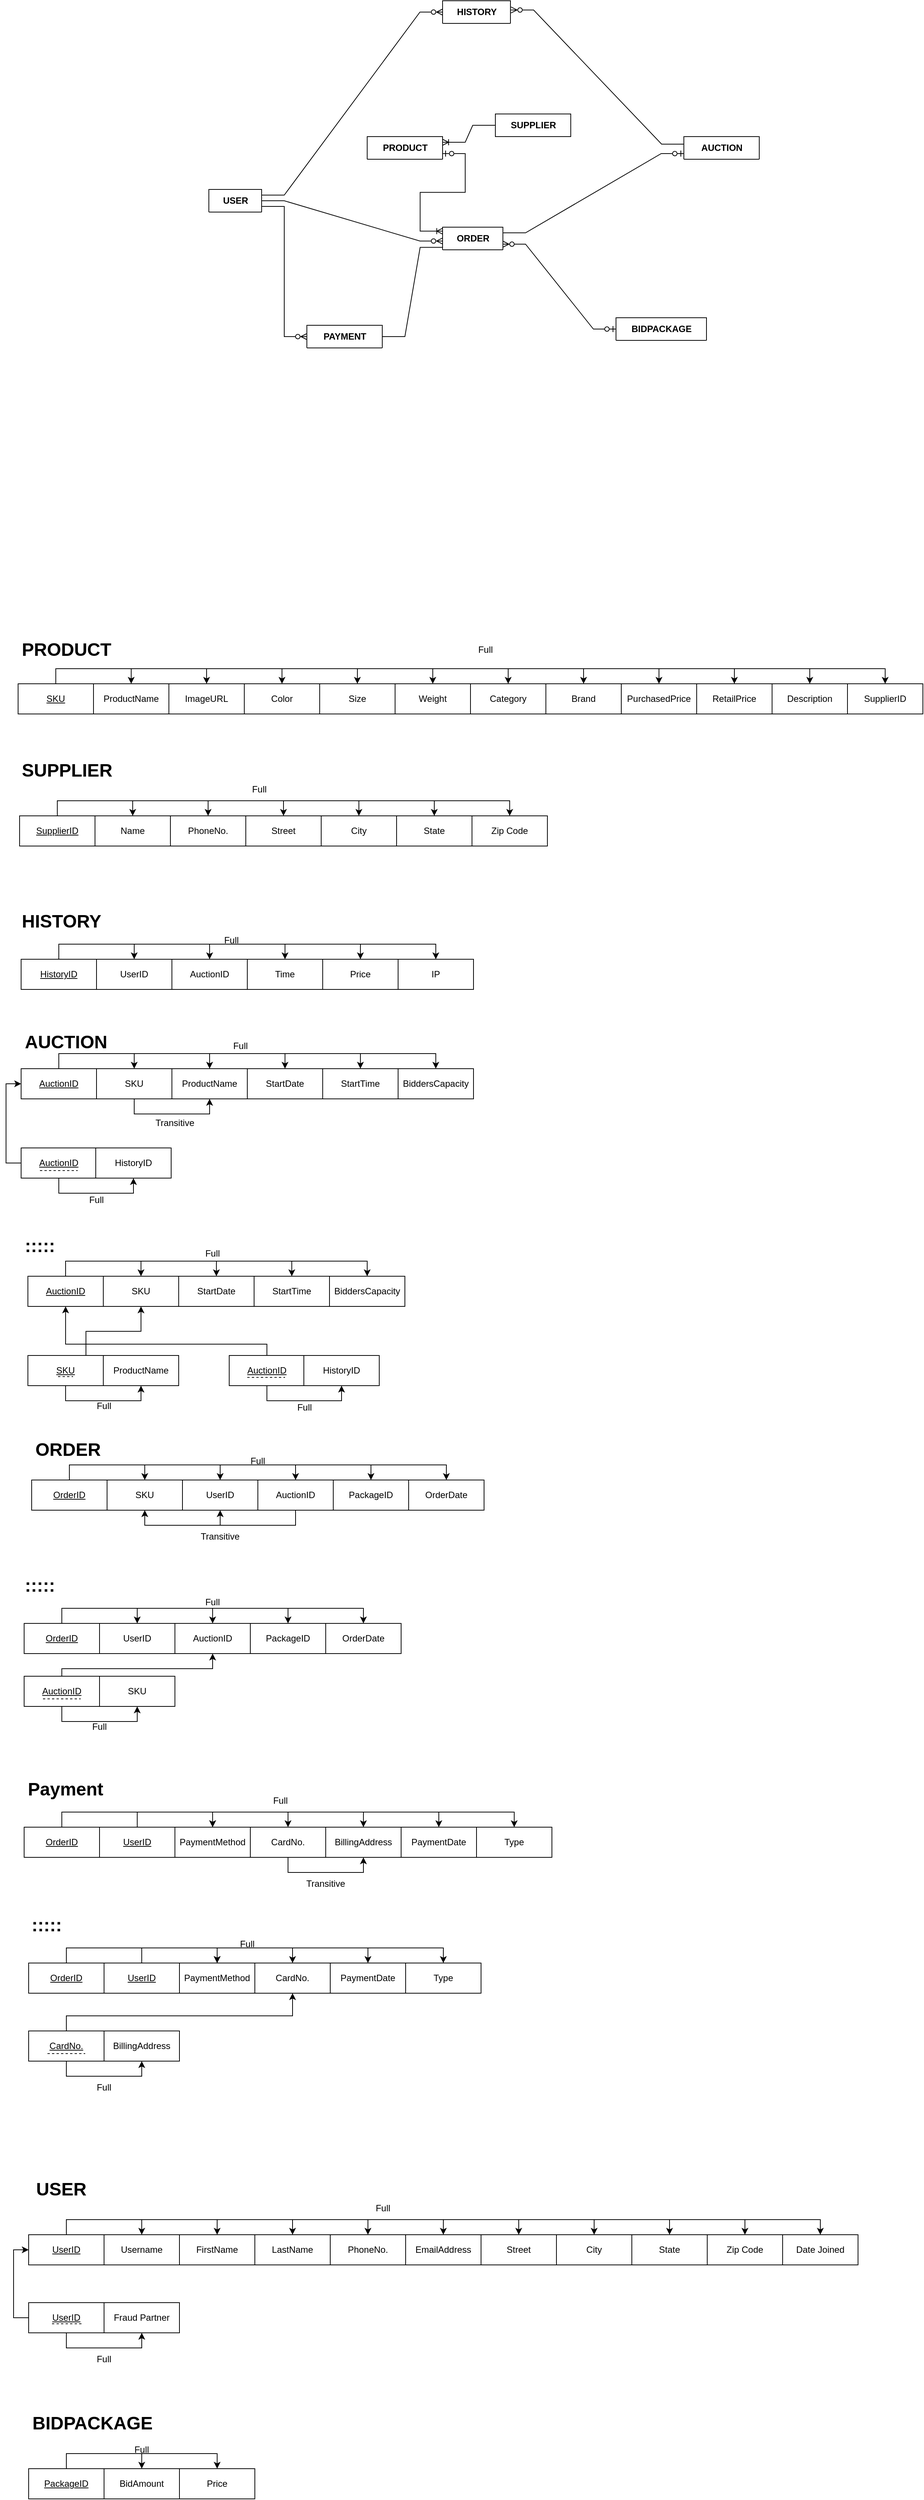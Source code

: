 <mxfile version="21.3.7" type="github">
  <diagram name="Page-1" id="4muWKEVon9gkMuXGIYDC">
    <mxGraphModel dx="4880" dy="3153" grid="1" gridSize="10" guides="1" tooltips="1" connect="1" arrows="1" fold="1" page="1" pageScale="1" pageWidth="850" pageHeight="1100" math="0" shadow="0">
      <root>
        <mxCell id="0" />
        <mxCell id="1" parent="0" />
        <mxCell id="zw6SctvCh844pwqzzk62-1" value="USER" style="shape=table;startSize=30;container=1;collapsible=1;childLayout=tableLayout;fixedRows=1;rowLines=0;fontStyle=1;align=center;resizeLast=1;html=1;" parent="1" vertex="1" collapsed="1">
          <mxGeometry x="-837" y="130" width="70" height="30" as="geometry">
            <mxRectangle x="-940" y="100" width="180" height="480" as="alternateBounds" />
          </mxGeometry>
        </mxCell>
        <mxCell id="zw6SctvCh844pwqzzk62-2" value="" style="shape=tableRow;horizontal=0;startSize=0;swimlaneHead=0;swimlaneBody=0;fillColor=none;collapsible=0;dropTarget=0;points=[[0,0.5],[1,0.5]];portConstraint=eastwest;top=0;left=0;right=0;bottom=1;" parent="zw6SctvCh844pwqzzk62-1" vertex="1">
          <mxGeometry y="30" width="180" height="30" as="geometry" />
        </mxCell>
        <mxCell id="zw6SctvCh844pwqzzk62-3" value="PK" style="shape=partialRectangle;connectable=0;fillColor=none;top=0;left=0;bottom=0;right=0;fontStyle=1;overflow=hidden;whiteSpace=wrap;html=1;" parent="zw6SctvCh844pwqzzk62-2" vertex="1">
          <mxGeometry width="30" height="30" as="geometry">
            <mxRectangle width="30" height="30" as="alternateBounds" />
          </mxGeometry>
        </mxCell>
        <mxCell id="zw6SctvCh844pwqzzk62-4" value="User ID" style="shape=partialRectangle;connectable=0;fillColor=none;top=0;left=0;bottom=0;right=0;align=left;spacingLeft=6;fontStyle=5;overflow=hidden;whiteSpace=wrap;html=1;" parent="zw6SctvCh844pwqzzk62-2" vertex="1">
          <mxGeometry x="30" width="150" height="30" as="geometry">
            <mxRectangle width="150" height="30" as="alternateBounds" />
          </mxGeometry>
        </mxCell>
        <mxCell id="zw6SctvCh844pwqzzk62-5" value="" style="shape=tableRow;horizontal=0;startSize=0;swimlaneHead=0;swimlaneBody=0;fillColor=none;collapsible=0;dropTarget=0;points=[[0,0.5],[1,0.5]];portConstraint=eastwest;top=0;left=0;right=0;bottom=0;" parent="zw6SctvCh844pwqzzk62-1" vertex="1">
          <mxGeometry y="60" width="180" height="30" as="geometry" />
        </mxCell>
        <mxCell id="zw6SctvCh844pwqzzk62-6" value="" style="shape=partialRectangle;connectable=0;fillColor=none;top=0;left=0;bottom=0;right=0;editable=1;overflow=hidden;whiteSpace=wrap;html=1;" parent="zw6SctvCh844pwqzzk62-5" vertex="1">
          <mxGeometry width="30" height="30" as="geometry">
            <mxRectangle width="30" height="30" as="alternateBounds" />
          </mxGeometry>
        </mxCell>
        <mxCell id="zw6SctvCh844pwqzzk62-7" value="Username" style="shape=partialRectangle;connectable=0;fillColor=none;top=0;left=0;bottom=0;right=0;align=left;spacingLeft=6;overflow=hidden;whiteSpace=wrap;html=1;" parent="zw6SctvCh844pwqzzk62-5" vertex="1">
          <mxGeometry x="30" width="150" height="30" as="geometry">
            <mxRectangle width="150" height="30" as="alternateBounds" />
          </mxGeometry>
        </mxCell>
        <mxCell id="zw6SctvCh844pwqzzk62-8" value="" style="shape=tableRow;horizontal=0;startSize=0;swimlaneHead=0;swimlaneBody=0;fillColor=none;collapsible=0;dropTarget=0;points=[[0,0.5],[1,0.5]];portConstraint=eastwest;top=0;left=0;right=0;bottom=0;" parent="zw6SctvCh844pwqzzk62-1" vertex="1">
          <mxGeometry y="90" width="180" height="30" as="geometry" />
        </mxCell>
        <mxCell id="zw6SctvCh844pwqzzk62-9" value="" style="shape=partialRectangle;connectable=0;fillColor=none;top=0;left=0;bottom=0;right=0;editable=1;overflow=hidden;whiteSpace=wrap;html=1;" parent="zw6SctvCh844pwqzzk62-8" vertex="1">
          <mxGeometry width="30" height="30" as="geometry">
            <mxRectangle width="30" height="30" as="alternateBounds" />
          </mxGeometry>
        </mxCell>
        <mxCell id="zw6SctvCh844pwqzzk62-10" value="First Name" style="shape=partialRectangle;connectable=0;fillColor=none;top=0;left=0;bottom=0;right=0;align=left;spacingLeft=6;overflow=hidden;whiteSpace=wrap;html=1;" parent="zw6SctvCh844pwqzzk62-8" vertex="1">
          <mxGeometry x="30" width="150" height="30" as="geometry">
            <mxRectangle width="150" height="30" as="alternateBounds" />
          </mxGeometry>
        </mxCell>
        <mxCell id="zw6SctvCh844pwqzzk62-11" value="" style="shape=tableRow;horizontal=0;startSize=0;swimlaneHead=0;swimlaneBody=0;fillColor=none;collapsible=0;dropTarget=0;points=[[0,0.5],[1,0.5]];portConstraint=eastwest;top=0;left=0;right=0;bottom=0;" parent="zw6SctvCh844pwqzzk62-1" vertex="1">
          <mxGeometry y="120" width="180" height="30" as="geometry" />
        </mxCell>
        <mxCell id="zw6SctvCh844pwqzzk62-12" value="" style="shape=partialRectangle;connectable=0;fillColor=none;top=0;left=0;bottom=0;right=0;editable=1;overflow=hidden;whiteSpace=wrap;html=1;" parent="zw6SctvCh844pwqzzk62-11" vertex="1">
          <mxGeometry width="30" height="30" as="geometry">
            <mxRectangle width="30" height="30" as="alternateBounds" />
          </mxGeometry>
        </mxCell>
        <mxCell id="zw6SctvCh844pwqzzk62-13" value="Last Name" style="shape=partialRectangle;connectable=0;fillColor=none;top=0;left=0;bottom=0;right=0;align=left;spacingLeft=6;overflow=hidden;whiteSpace=wrap;html=1;" parent="zw6SctvCh844pwqzzk62-11" vertex="1">
          <mxGeometry x="30" width="150" height="30" as="geometry">
            <mxRectangle width="150" height="30" as="alternateBounds" />
          </mxGeometry>
        </mxCell>
        <mxCell id="zw6SctvCh844pwqzzk62-41" style="shape=tableRow;horizontal=0;startSize=0;swimlaneHead=0;swimlaneBody=0;fillColor=none;collapsible=0;dropTarget=0;points=[[0,0.5],[1,0.5]];portConstraint=eastwest;top=0;left=0;right=0;bottom=0;" parent="zw6SctvCh844pwqzzk62-1" vertex="1">
          <mxGeometry y="150" width="180" height="30" as="geometry" />
        </mxCell>
        <mxCell id="zw6SctvCh844pwqzzk62-42" style="shape=partialRectangle;connectable=0;fillColor=none;top=0;left=0;bottom=0;right=0;editable=1;overflow=hidden;whiteSpace=wrap;html=1;" parent="zw6SctvCh844pwqzzk62-41" vertex="1">
          <mxGeometry width="30" height="30" as="geometry">
            <mxRectangle width="30" height="30" as="alternateBounds" />
          </mxGeometry>
        </mxCell>
        <mxCell id="zw6SctvCh844pwqzzk62-43" value="Phone No." style="shape=partialRectangle;connectable=0;fillColor=none;top=0;left=0;bottom=0;right=0;align=left;spacingLeft=6;overflow=hidden;whiteSpace=wrap;html=1;" parent="zw6SctvCh844pwqzzk62-41" vertex="1">
          <mxGeometry x="30" width="150" height="30" as="geometry">
            <mxRectangle width="150" height="30" as="alternateBounds" />
          </mxGeometry>
        </mxCell>
        <mxCell id="zw6SctvCh844pwqzzk62-44" style="shape=tableRow;horizontal=0;startSize=0;swimlaneHead=0;swimlaneBody=0;fillColor=none;collapsible=0;dropTarget=0;points=[[0,0.5],[1,0.5]];portConstraint=eastwest;top=0;left=0;right=0;bottom=0;" parent="zw6SctvCh844pwqzzk62-1" vertex="1">
          <mxGeometry y="180" width="180" height="30" as="geometry" />
        </mxCell>
        <mxCell id="zw6SctvCh844pwqzzk62-45" style="shape=partialRectangle;connectable=0;fillColor=none;top=0;left=0;bottom=0;right=0;editable=1;overflow=hidden;whiteSpace=wrap;html=1;" parent="zw6SctvCh844pwqzzk62-44" vertex="1">
          <mxGeometry width="30" height="30" as="geometry">
            <mxRectangle width="30" height="30" as="alternateBounds" />
          </mxGeometry>
        </mxCell>
        <mxCell id="zw6SctvCh844pwqzzk62-46" value="Email Address" style="shape=partialRectangle;connectable=0;fillColor=none;top=0;left=0;bottom=0;right=0;align=left;spacingLeft=6;overflow=hidden;whiteSpace=wrap;html=1;" parent="zw6SctvCh844pwqzzk62-44" vertex="1">
          <mxGeometry x="30" width="150" height="30" as="geometry">
            <mxRectangle width="150" height="30" as="alternateBounds" />
          </mxGeometry>
        </mxCell>
        <mxCell id="zw6SctvCh844pwqzzk62-47" style="shape=tableRow;horizontal=0;startSize=0;swimlaneHead=0;swimlaneBody=0;fillColor=none;collapsible=0;dropTarget=0;points=[[0,0.5],[1,0.5]];portConstraint=eastwest;top=0;left=0;right=0;bottom=0;" parent="zw6SctvCh844pwqzzk62-1" vertex="1">
          <mxGeometry y="210" width="180" height="30" as="geometry" />
        </mxCell>
        <mxCell id="zw6SctvCh844pwqzzk62-48" style="shape=partialRectangle;connectable=0;fillColor=none;top=0;left=0;bottom=0;right=0;editable=1;overflow=hidden;whiteSpace=wrap;html=1;" parent="zw6SctvCh844pwqzzk62-47" vertex="1">
          <mxGeometry width="30" height="30" as="geometry">
            <mxRectangle width="30" height="30" as="alternateBounds" />
          </mxGeometry>
        </mxCell>
        <mxCell id="zw6SctvCh844pwqzzk62-49" value="Shipping Address (St., City, State, Zip code)&amp;nbsp;" style="shape=partialRectangle;connectable=0;fillColor=none;top=0;left=0;bottom=0;right=0;align=left;spacingLeft=6;overflow=hidden;whiteSpace=wrap;html=1;" parent="zw6SctvCh844pwqzzk62-47" vertex="1">
          <mxGeometry x="30" width="150" height="30" as="geometry">
            <mxRectangle width="150" height="30" as="alternateBounds" />
          </mxGeometry>
        </mxCell>
        <mxCell id="zw6SctvCh844pwqzzk62-17" style="shape=tableRow;horizontal=0;startSize=0;swimlaneHead=0;swimlaneBody=0;fillColor=none;collapsible=0;dropTarget=0;points=[[0,0.5],[1,0.5]];portConstraint=eastwest;top=0;left=0;right=0;bottom=0;" parent="zw6SctvCh844pwqzzk62-1" vertex="1">
          <mxGeometry y="240" width="180" height="30" as="geometry" />
        </mxCell>
        <mxCell id="zw6SctvCh844pwqzzk62-18" style="shape=partialRectangle;connectable=0;fillColor=none;top=0;left=0;bottom=0;right=0;editable=1;overflow=hidden;whiteSpace=wrap;html=1;" parent="zw6SctvCh844pwqzzk62-17" vertex="1">
          <mxGeometry width="30" height="30" as="geometry">
            <mxRectangle width="30" height="30" as="alternateBounds" />
          </mxGeometry>
        </mxCell>
        <mxCell id="zw6SctvCh844pwqzzk62-19" value="Date Joined" style="shape=partialRectangle;connectable=0;fillColor=none;top=0;left=0;bottom=0;right=0;align=left;spacingLeft=6;overflow=hidden;whiteSpace=wrap;html=1;" parent="zw6SctvCh844pwqzzk62-17" vertex="1">
          <mxGeometry x="30" width="150" height="30" as="geometry">
            <mxRectangle width="150" height="30" as="alternateBounds" />
          </mxGeometry>
        </mxCell>
        <mxCell id="zw6SctvCh844pwqzzk62-14" style="shape=tableRow;horizontal=0;startSize=0;swimlaneHead=0;swimlaneBody=0;fillColor=none;collapsible=0;dropTarget=0;points=[[0,0.5],[1,0.5]];portConstraint=eastwest;top=0;left=0;right=0;bottom=0;" parent="zw6SctvCh844pwqzzk62-1" vertex="1">
          <mxGeometry y="270" width="180" height="30" as="geometry" />
        </mxCell>
        <mxCell id="zw6SctvCh844pwqzzk62-15" style="shape=partialRectangle;connectable=0;fillColor=none;top=0;left=0;bottom=0;right=0;editable=1;overflow=hidden;whiteSpace=wrap;html=1;" parent="zw6SctvCh844pwqzzk62-14" vertex="1">
          <mxGeometry width="30" height="30" as="geometry">
            <mxRectangle width="30" height="30" as="alternateBounds" />
          </mxGeometry>
        </mxCell>
        <mxCell id="zw6SctvCh844pwqzzk62-16" value="[Bid Balance]" style="shape=partialRectangle;connectable=0;fillColor=none;top=0;left=0;bottom=0;right=0;align=left;spacingLeft=6;overflow=hidden;whiteSpace=wrap;html=1;" parent="zw6SctvCh844pwqzzk62-14" vertex="1">
          <mxGeometry x="30" width="150" height="30" as="geometry">
            <mxRectangle width="150" height="30" as="alternateBounds" />
          </mxGeometry>
        </mxCell>
        <mxCell id="zw6SctvCh844pwqzzk62-20" style="shape=tableRow;horizontal=0;startSize=0;swimlaneHead=0;swimlaneBody=0;fillColor=none;collapsible=0;dropTarget=0;points=[[0,0.5],[1,0.5]];portConstraint=eastwest;top=0;left=0;right=0;bottom=0;" parent="zw6SctvCh844pwqzzk62-1" vertex="1">
          <mxGeometry y="300" width="180" height="30" as="geometry" />
        </mxCell>
        <mxCell id="zw6SctvCh844pwqzzk62-21" style="shape=partialRectangle;connectable=0;fillColor=none;top=0;left=0;bottom=0;right=0;editable=1;overflow=hidden;whiteSpace=wrap;html=1;" parent="zw6SctvCh844pwqzzk62-20" vertex="1">
          <mxGeometry width="30" height="30" as="geometry">
            <mxRectangle width="30" height="30" as="alternateBounds" />
          </mxGeometry>
        </mxCell>
        <mxCell id="zw6SctvCh844pwqzzk62-22" value="[Number of Auction]" style="shape=partialRectangle;connectable=0;fillColor=none;top=0;left=0;bottom=0;right=0;align=left;spacingLeft=6;overflow=hidden;whiteSpace=wrap;html=1;" parent="zw6SctvCh844pwqzzk62-20" vertex="1">
          <mxGeometry x="30" width="150" height="30" as="geometry">
            <mxRectangle width="150" height="30" as="alternateBounds" />
          </mxGeometry>
        </mxCell>
        <mxCell id="zw6SctvCh844pwqzzk62-23" style="shape=tableRow;horizontal=0;startSize=0;swimlaneHead=0;swimlaneBody=0;fillColor=none;collapsible=0;dropTarget=0;points=[[0,0.5],[1,0.5]];portConstraint=eastwest;top=0;left=0;right=0;bottom=0;" parent="zw6SctvCh844pwqzzk62-1" vertex="1">
          <mxGeometry y="330" width="180" height="30" as="geometry" />
        </mxCell>
        <mxCell id="zw6SctvCh844pwqzzk62-24" style="shape=partialRectangle;connectable=0;fillColor=none;top=0;left=0;bottom=0;right=0;editable=1;overflow=hidden;whiteSpace=wrap;html=1;" parent="zw6SctvCh844pwqzzk62-23" vertex="1">
          <mxGeometry width="30" height="30" as="geometry">
            <mxRectangle width="30" height="30" as="alternateBounds" />
          </mxGeometry>
        </mxCell>
        <mxCell id="zw6SctvCh844pwqzzk62-25" value="[Number of Win]" style="shape=partialRectangle;connectable=0;fillColor=none;top=0;left=0;bottom=0;right=0;align=left;spacingLeft=6;overflow=hidden;whiteSpace=wrap;html=1;" parent="zw6SctvCh844pwqzzk62-23" vertex="1">
          <mxGeometry x="30" width="150" height="30" as="geometry">
            <mxRectangle width="150" height="30" as="alternateBounds" />
          </mxGeometry>
        </mxCell>
        <mxCell id="zw6SctvCh844pwqzzk62-26" style="shape=tableRow;horizontal=0;startSize=0;swimlaneHead=0;swimlaneBody=0;fillColor=none;collapsible=0;dropTarget=0;points=[[0,0.5],[1,0.5]];portConstraint=eastwest;top=0;left=0;right=0;bottom=0;" parent="zw6SctvCh844pwqzzk62-1" vertex="1">
          <mxGeometry y="360" width="180" height="30" as="geometry" />
        </mxCell>
        <mxCell id="zw6SctvCh844pwqzzk62-27" style="shape=partialRectangle;connectable=0;fillColor=none;top=0;left=0;bottom=0;right=0;editable=1;overflow=hidden;whiteSpace=wrap;html=1;" parent="zw6SctvCh844pwqzzk62-26" vertex="1">
          <mxGeometry width="30" height="30" as="geometry">
            <mxRectangle width="30" height="30" as="alternateBounds" />
          </mxGeometry>
        </mxCell>
        <mxCell id="zw6SctvCh844pwqzzk62-28" value="[Last Auction Date]" style="shape=partialRectangle;connectable=0;fillColor=none;top=0;left=0;bottom=0;right=0;align=left;spacingLeft=6;overflow=hidden;whiteSpace=wrap;html=1;" parent="zw6SctvCh844pwqzzk62-26" vertex="1">
          <mxGeometry x="30" width="150" height="30" as="geometry">
            <mxRectangle width="150" height="30" as="alternateBounds" />
          </mxGeometry>
        </mxCell>
        <mxCell id="zw6SctvCh844pwqzzk62-32" style="shape=tableRow;horizontal=0;startSize=0;swimlaneHead=0;swimlaneBody=0;fillColor=none;collapsible=0;dropTarget=0;points=[[0,0.5],[1,0.5]];portConstraint=eastwest;top=0;left=0;right=0;bottom=0;" parent="zw6SctvCh844pwqzzk62-1" vertex="1">
          <mxGeometry y="390" width="180" height="30" as="geometry" />
        </mxCell>
        <mxCell id="zw6SctvCh844pwqzzk62-33" style="shape=partialRectangle;connectable=0;fillColor=none;top=0;left=0;bottom=0;right=0;editable=1;overflow=hidden;whiteSpace=wrap;html=1;" parent="zw6SctvCh844pwqzzk62-32" vertex="1">
          <mxGeometry width="30" height="30" as="geometry">
            <mxRectangle width="30" height="30" as="alternateBounds" />
          </mxGeometry>
        </mxCell>
        <mxCell id="zw6SctvCh844pwqzzk62-34" value="{Fraud Partner}" style="shape=partialRectangle;connectable=0;fillColor=none;top=0;left=0;bottom=0;right=0;align=left;spacingLeft=6;overflow=hidden;whiteSpace=wrap;html=1;" parent="zw6SctvCh844pwqzzk62-32" vertex="1">
          <mxGeometry x="30" width="150" height="30" as="geometry">
            <mxRectangle width="150" height="30" as="alternateBounds" />
          </mxGeometry>
        </mxCell>
        <mxCell id="zw6SctvCh844pwqzzk62-35" style="shape=tableRow;horizontal=0;startSize=0;swimlaneHead=0;swimlaneBody=0;fillColor=none;collapsible=0;dropTarget=0;points=[[0,0.5],[1,0.5]];portConstraint=eastwest;top=0;left=0;right=0;bottom=0;" parent="zw6SctvCh844pwqzzk62-1" vertex="1">
          <mxGeometry y="420" width="180" height="30" as="geometry" />
        </mxCell>
        <mxCell id="zw6SctvCh844pwqzzk62-36" style="shape=partialRectangle;connectable=0;fillColor=none;top=0;left=0;bottom=0;right=0;editable=1;overflow=hidden;whiteSpace=wrap;html=1;" parent="zw6SctvCh844pwqzzk62-35" vertex="1">
          <mxGeometry width="30" height="30" as="geometry">
            <mxRectangle width="30" height="30" as="alternateBounds" />
          </mxGeometry>
        </mxCell>
        <mxCell id="zw6SctvCh844pwqzzk62-37" value="[Last Status]" style="shape=partialRectangle;connectable=0;fillColor=none;top=0;left=0;bottom=0;right=0;align=left;spacingLeft=6;overflow=hidden;whiteSpace=wrap;html=1;" parent="zw6SctvCh844pwqzzk62-35" vertex="1">
          <mxGeometry x="30" width="150" height="30" as="geometry">
            <mxRectangle width="150" height="30" as="alternateBounds" />
          </mxGeometry>
        </mxCell>
        <mxCell id="zw6SctvCh844pwqzzk62-38" style="shape=tableRow;horizontal=0;startSize=0;swimlaneHead=0;swimlaneBody=0;fillColor=none;collapsible=0;dropTarget=0;points=[[0,0.5],[1,0.5]];portConstraint=eastwest;top=0;left=0;right=0;bottom=0;" parent="zw6SctvCh844pwqzzk62-1" vertex="1">
          <mxGeometry y="450" width="180" height="30" as="geometry" />
        </mxCell>
        <mxCell id="zw6SctvCh844pwqzzk62-39" style="shape=partialRectangle;connectable=0;fillColor=none;top=0;left=0;bottom=0;right=0;editable=1;overflow=hidden;whiteSpace=wrap;html=1;" parent="zw6SctvCh844pwqzzk62-38" vertex="1">
          <mxGeometry width="30" height="30" as="geometry">
            <mxRectangle width="30" height="30" as="alternateBounds" />
          </mxGeometry>
        </mxCell>
        <mxCell id="zw6SctvCh844pwqzzk62-40" value="[Status Changed Time]" style="shape=partialRectangle;connectable=0;fillColor=none;top=0;left=0;bottom=0;right=0;align=left;spacingLeft=6;overflow=hidden;whiteSpace=wrap;html=1;" parent="zw6SctvCh844pwqzzk62-38" vertex="1">
          <mxGeometry x="30" width="150" height="30" as="geometry">
            <mxRectangle width="150" height="30" as="alternateBounds" />
          </mxGeometry>
        </mxCell>
        <mxCell id="zw6SctvCh844pwqzzk62-53" value="PRODUCT" style="shape=table;startSize=30;container=1;collapsible=1;childLayout=tableLayout;fixedRows=1;rowLines=0;fontStyle=1;align=center;resizeLast=1;html=1;" parent="1" vertex="1" collapsed="1">
          <mxGeometry x="-627" y="60" width="100" height="30" as="geometry">
            <mxRectangle x="-247" y="410" width="180" height="420" as="alternateBounds" />
          </mxGeometry>
        </mxCell>
        <mxCell id="zw6SctvCh844pwqzzk62-54" value="" style="shape=tableRow;horizontal=0;startSize=0;swimlaneHead=0;swimlaneBody=0;fillColor=none;collapsible=0;dropTarget=0;points=[[0,0.5],[1,0.5]];portConstraint=eastwest;top=0;left=0;right=0;bottom=1;" parent="zw6SctvCh844pwqzzk62-53" vertex="1">
          <mxGeometry y="30" width="180" height="30" as="geometry" />
        </mxCell>
        <mxCell id="zw6SctvCh844pwqzzk62-55" value="PK" style="shape=partialRectangle;connectable=0;fillColor=none;top=0;left=0;bottom=0;right=0;fontStyle=1;overflow=hidden;whiteSpace=wrap;html=1;" parent="zw6SctvCh844pwqzzk62-54" vertex="1">
          <mxGeometry width="30" height="30" as="geometry">
            <mxRectangle width="30" height="30" as="alternateBounds" />
          </mxGeometry>
        </mxCell>
        <mxCell id="zw6SctvCh844pwqzzk62-56" value="SKU" style="shape=partialRectangle;connectable=0;fillColor=none;top=0;left=0;bottom=0;right=0;align=left;spacingLeft=6;fontStyle=5;overflow=hidden;whiteSpace=wrap;html=1;" parent="zw6SctvCh844pwqzzk62-54" vertex="1">
          <mxGeometry x="30" width="150" height="30" as="geometry">
            <mxRectangle width="150" height="30" as="alternateBounds" />
          </mxGeometry>
        </mxCell>
        <mxCell id="zw6SctvCh844pwqzzk62-57" value="" style="shape=tableRow;horizontal=0;startSize=0;swimlaneHead=0;swimlaneBody=0;fillColor=none;collapsible=0;dropTarget=0;points=[[0,0.5],[1,0.5]];portConstraint=eastwest;top=0;left=0;right=0;bottom=0;" parent="zw6SctvCh844pwqzzk62-53" vertex="1">
          <mxGeometry y="60" width="180" height="30" as="geometry" />
        </mxCell>
        <mxCell id="zw6SctvCh844pwqzzk62-58" value="" style="shape=partialRectangle;connectable=0;fillColor=none;top=0;left=0;bottom=0;right=0;editable=1;overflow=hidden;whiteSpace=wrap;html=1;" parent="zw6SctvCh844pwqzzk62-57" vertex="1">
          <mxGeometry width="30" height="30" as="geometry">
            <mxRectangle width="30" height="30" as="alternateBounds" />
          </mxGeometry>
        </mxCell>
        <mxCell id="zw6SctvCh844pwqzzk62-59" value="Product Name" style="shape=partialRectangle;connectable=0;fillColor=none;top=0;left=0;bottom=0;right=0;align=left;spacingLeft=6;overflow=hidden;whiteSpace=wrap;html=1;" parent="zw6SctvCh844pwqzzk62-57" vertex="1">
          <mxGeometry x="30" width="150" height="30" as="geometry">
            <mxRectangle width="150" height="30" as="alternateBounds" />
          </mxGeometry>
        </mxCell>
        <mxCell id="zw6SctvCh844pwqzzk62-81" style="shape=tableRow;horizontal=0;startSize=0;swimlaneHead=0;swimlaneBody=0;fillColor=none;collapsible=0;dropTarget=0;points=[[0,0.5],[1,0.5]];portConstraint=eastwest;top=0;left=0;right=0;bottom=0;" parent="zw6SctvCh844pwqzzk62-53" vertex="1">
          <mxGeometry y="90" width="180" height="30" as="geometry" />
        </mxCell>
        <mxCell id="zw6SctvCh844pwqzzk62-82" style="shape=partialRectangle;connectable=0;fillColor=none;top=0;left=0;bottom=0;right=0;editable=1;overflow=hidden;whiteSpace=wrap;html=1;" parent="zw6SctvCh844pwqzzk62-81" vertex="1">
          <mxGeometry width="30" height="30" as="geometry">
            <mxRectangle width="30" height="30" as="alternateBounds" />
          </mxGeometry>
        </mxCell>
        <mxCell id="zw6SctvCh844pwqzzk62-83" value="Image URL" style="shape=partialRectangle;connectable=0;fillColor=none;top=0;left=0;bottom=0;right=0;align=left;spacingLeft=6;overflow=hidden;whiteSpace=wrap;html=1;" parent="zw6SctvCh844pwqzzk62-81" vertex="1">
          <mxGeometry x="30" width="150" height="30" as="geometry">
            <mxRectangle width="150" height="30" as="alternateBounds" />
          </mxGeometry>
        </mxCell>
        <mxCell id="zw6SctvCh844pwqzzk62-60" value="" style="shape=tableRow;horizontal=0;startSize=0;swimlaneHead=0;swimlaneBody=0;fillColor=none;collapsible=0;dropTarget=0;points=[[0,0.5],[1,0.5]];portConstraint=eastwest;top=0;left=0;right=0;bottom=0;" parent="zw6SctvCh844pwqzzk62-53" vertex="1">
          <mxGeometry y="120" width="180" height="30" as="geometry" />
        </mxCell>
        <mxCell id="zw6SctvCh844pwqzzk62-61" value="" style="shape=partialRectangle;connectable=0;fillColor=none;top=0;left=0;bottom=0;right=0;editable=1;overflow=hidden;whiteSpace=wrap;html=1;" parent="zw6SctvCh844pwqzzk62-60" vertex="1">
          <mxGeometry width="30" height="30" as="geometry">
            <mxRectangle width="30" height="30" as="alternateBounds" />
          </mxGeometry>
        </mxCell>
        <mxCell id="zw6SctvCh844pwqzzk62-62" value="Color" style="shape=partialRectangle;connectable=0;fillColor=none;top=0;left=0;bottom=0;right=0;align=left;spacingLeft=6;overflow=hidden;whiteSpace=wrap;html=1;" parent="zw6SctvCh844pwqzzk62-60" vertex="1">
          <mxGeometry x="30" width="150" height="30" as="geometry">
            <mxRectangle width="150" height="30" as="alternateBounds" />
          </mxGeometry>
        </mxCell>
        <mxCell id="zw6SctvCh844pwqzzk62-90" style="shape=tableRow;horizontal=0;startSize=0;swimlaneHead=0;swimlaneBody=0;fillColor=none;collapsible=0;dropTarget=0;points=[[0,0.5],[1,0.5]];portConstraint=eastwest;top=0;left=0;right=0;bottom=0;" parent="zw6SctvCh844pwqzzk62-53" vertex="1">
          <mxGeometry y="150" width="180" height="30" as="geometry" />
        </mxCell>
        <mxCell id="zw6SctvCh844pwqzzk62-91" style="shape=partialRectangle;connectable=0;fillColor=none;top=0;left=0;bottom=0;right=0;editable=1;overflow=hidden;whiteSpace=wrap;html=1;" parent="zw6SctvCh844pwqzzk62-90" vertex="1">
          <mxGeometry width="30" height="30" as="geometry">
            <mxRectangle width="30" height="30" as="alternateBounds" />
          </mxGeometry>
        </mxCell>
        <mxCell id="zw6SctvCh844pwqzzk62-92" value="Size" style="shape=partialRectangle;connectable=0;fillColor=none;top=0;left=0;bottom=0;right=0;align=left;spacingLeft=6;overflow=hidden;whiteSpace=wrap;html=1;" parent="zw6SctvCh844pwqzzk62-90" vertex="1">
          <mxGeometry x="30" width="150" height="30" as="geometry">
            <mxRectangle width="150" height="30" as="alternateBounds" />
          </mxGeometry>
        </mxCell>
        <mxCell id="zw6SctvCh844pwqzzk62-93" style="shape=tableRow;horizontal=0;startSize=0;swimlaneHead=0;swimlaneBody=0;fillColor=none;collapsible=0;dropTarget=0;points=[[0,0.5],[1,0.5]];portConstraint=eastwest;top=0;left=0;right=0;bottom=0;" parent="zw6SctvCh844pwqzzk62-53" vertex="1">
          <mxGeometry y="180" width="180" height="30" as="geometry" />
        </mxCell>
        <mxCell id="zw6SctvCh844pwqzzk62-94" style="shape=partialRectangle;connectable=0;fillColor=none;top=0;left=0;bottom=0;right=0;editable=1;overflow=hidden;whiteSpace=wrap;html=1;" parent="zw6SctvCh844pwqzzk62-93" vertex="1">
          <mxGeometry width="30" height="30" as="geometry">
            <mxRectangle width="30" height="30" as="alternateBounds" />
          </mxGeometry>
        </mxCell>
        <mxCell id="zw6SctvCh844pwqzzk62-95" value="Weight" style="shape=partialRectangle;connectable=0;fillColor=none;top=0;left=0;bottom=0;right=0;align=left;spacingLeft=6;overflow=hidden;whiteSpace=wrap;html=1;" parent="zw6SctvCh844pwqzzk62-93" vertex="1">
          <mxGeometry x="30" width="150" height="30" as="geometry">
            <mxRectangle width="150" height="30" as="alternateBounds" />
          </mxGeometry>
        </mxCell>
        <mxCell id="zw6SctvCh844pwqzzk62-63" value="" style="shape=tableRow;horizontal=0;startSize=0;swimlaneHead=0;swimlaneBody=0;fillColor=none;collapsible=0;dropTarget=0;points=[[0,0.5],[1,0.5]];portConstraint=eastwest;top=0;left=0;right=0;bottom=0;" parent="zw6SctvCh844pwqzzk62-53" vertex="1">
          <mxGeometry y="210" width="180" height="30" as="geometry" />
        </mxCell>
        <mxCell id="zw6SctvCh844pwqzzk62-64" value="" style="shape=partialRectangle;connectable=0;fillColor=none;top=0;left=0;bottom=0;right=0;editable=1;overflow=hidden;whiteSpace=wrap;html=1;" parent="zw6SctvCh844pwqzzk62-63" vertex="1">
          <mxGeometry width="30" height="30" as="geometry">
            <mxRectangle width="30" height="30" as="alternateBounds" />
          </mxGeometry>
        </mxCell>
        <mxCell id="zw6SctvCh844pwqzzk62-65" value="Category" style="shape=partialRectangle;connectable=0;fillColor=none;top=0;left=0;bottom=0;right=0;align=left;spacingLeft=6;overflow=hidden;whiteSpace=wrap;html=1;" parent="zw6SctvCh844pwqzzk62-63" vertex="1">
          <mxGeometry x="30" width="150" height="30" as="geometry">
            <mxRectangle width="150" height="30" as="alternateBounds" />
          </mxGeometry>
        </mxCell>
        <mxCell id="zw6SctvCh844pwqzzk62-66" style="shape=tableRow;horizontal=0;startSize=0;swimlaneHead=0;swimlaneBody=0;fillColor=none;collapsible=0;dropTarget=0;points=[[0,0.5],[1,0.5]];portConstraint=eastwest;top=0;left=0;right=0;bottom=0;" parent="zw6SctvCh844pwqzzk62-53" vertex="1">
          <mxGeometry y="240" width="180" height="30" as="geometry" />
        </mxCell>
        <mxCell id="zw6SctvCh844pwqzzk62-67" style="shape=partialRectangle;connectable=0;fillColor=none;top=0;left=0;bottom=0;right=0;editable=1;overflow=hidden;whiteSpace=wrap;html=1;" parent="zw6SctvCh844pwqzzk62-66" vertex="1">
          <mxGeometry width="30" height="30" as="geometry">
            <mxRectangle width="30" height="30" as="alternateBounds" />
          </mxGeometry>
        </mxCell>
        <mxCell id="zw6SctvCh844pwqzzk62-68" value="Brand" style="shape=partialRectangle;connectable=0;fillColor=none;top=0;left=0;bottom=0;right=0;align=left;spacingLeft=6;overflow=hidden;whiteSpace=wrap;html=1;" parent="zw6SctvCh844pwqzzk62-66" vertex="1">
          <mxGeometry x="30" width="150" height="30" as="geometry">
            <mxRectangle width="150" height="30" as="alternateBounds" />
          </mxGeometry>
        </mxCell>
        <mxCell id="zw6SctvCh844pwqzzk62-69" style="shape=tableRow;horizontal=0;startSize=0;swimlaneHead=0;swimlaneBody=0;fillColor=none;collapsible=0;dropTarget=0;points=[[0,0.5],[1,0.5]];portConstraint=eastwest;top=0;left=0;right=0;bottom=0;" parent="zw6SctvCh844pwqzzk62-53" vertex="1">
          <mxGeometry y="270" width="180" height="30" as="geometry" />
        </mxCell>
        <mxCell id="zw6SctvCh844pwqzzk62-70" style="shape=partialRectangle;connectable=0;fillColor=none;top=0;left=0;bottom=0;right=0;editable=1;overflow=hidden;whiteSpace=wrap;html=1;" parent="zw6SctvCh844pwqzzk62-69" vertex="1">
          <mxGeometry width="30" height="30" as="geometry">
            <mxRectangle width="30" height="30" as="alternateBounds" />
          </mxGeometry>
        </mxCell>
        <mxCell id="zw6SctvCh844pwqzzk62-71" value="[Stock]" style="shape=partialRectangle;connectable=0;fillColor=none;top=0;left=0;bottom=0;right=0;align=left;spacingLeft=6;overflow=hidden;whiteSpace=wrap;html=1;" parent="zw6SctvCh844pwqzzk62-69" vertex="1">
          <mxGeometry x="30" width="150" height="30" as="geometry">
            <mxRectangle width="150" height="30" as="alternateBounds" />
          </mxGeometry>
        </mxCell>
        <mxCell id="zw6SctvCh844pwqzzk62-72" style="shape=tableRow;horizontal=0;startSize=0;swimlaneHead=0;swimlaneBody=0;fillColor=none;collapsible=0;dropTarget=0;points=[[0,0.5],[1,0.5]];portConstraint=eastwest;top=0;left=0;right=0;bottom=0;" parent="zw6SctvCh844pwqzzk62-53" vertex="1">
          <mxGeometry y="300" width="180" height="30" as="geometry" />
        </mxCell>
        <mxCell id="zw6SctvCh844pwqzzk62-73" style="shape=partialRectangle;connectable=0;fillColor=none;top=0;left=0;bottom=0;right=0;editable=1;overflow=hidden;whiteSpace=wrap;html=1;" parent="zw6SctvCh844pwqzzk62-72" vertex="1">
          <mxGeometry width="30" height="30" as="geometry">
            <mxRectangle width="30" height="30" as="alternateBounds" />
          </mxGeometry>
        </mxCell>
        <mxCell id="zw6SctvCh844pwqzzk62-74" value="Purchased Price" style="shape=partialRectangle;connectable=0;fillColor=none;top=0;left=0;bottom=0;right=0;align=left;spacingLeft=6;overflow=hidden;whiteSpace=wrap;html=1;" parent="zw6SctvCh844pwqzzk62-72" vertex="1">
          <mxGeometry x="30" width="150" height="30" as="geometry">
            <mxRectangle width="150" height="30" as="alternateBounds" />
          </mxGeometry>
        </mxCell>
        <mxCell id="zw6SctvCh844pwqzzk62-75" style="shape=tableRow;horizontal=0;startSize=0;swimlaneHead=0;swimlaneBody=0;fillColor=none;collapsible=0;dropTarget=0;points=[[0,0.5],[1,0.5]];portConstraint=eastwest;top=0;left=0;right=0;bottom=0;" parent="zw6SctvCh844pwqzzk62-53" vertex="1">
          <mxGeometry y="330" width="180" height="30" as="geometry" />
        </mxCell>
        <mxCell id="zw6SctvCh844pwqzzk62-76" style="shape=partialRectangle;connectable=0;fillColor=none;top=0;left=0;bottom=0;right=0;editable=1;overflow=hidden;whiteSpace=wrap;html=1;" parent="zw6SctvCh844pwqzzk62-75" vertex="1">
          <mxGeometry width="30" height="30" as="geometry">
            <mxRectangle width="30" height="30" as="alternateBounds" />
          </mxGeometry>
        </mxCell>
        <mxCell id="zw6SctvCh844pwqzzk62-77" value="Retail Price" style="shape=partialRectangle;connectable=0;fillColor=none;top=0;left=0;bottom=0;right=0;align=left;spacingLeft=6;overflow=hidden;whiteSpace=wrap;html=1;" parent="zw6SctvCh844pwqzzk62-75" vertex="1">
          <mxGeometry x="30" width="150" height="30" as="geometry">
            <mxRectangle width="150" height="30" as="alternateBounds" />
          </mxGeometry>
        </mxCell>
        <mxCell id="zw6SctvCh844pwqzzk62-78" style="shape=tableRow;horizontal=0;startSize=0;swimlaneHead=0;swimlaneBody=0;fillColor=none;collapsible=0;dropTarget=0;points=[[0,0.5],[1,0.5]];portConstraint=eastwest;top=0;left=0;right=0;bottom=0;" parent="zw6SctvCh844pwqzzk62-53" vertex="1">
          <mxGeometry y="360" width="180" height="30" as="geometry" />
        </mxCell>
        <mxCell id="zw6SctvCh844pwqzzk62-79" style="shape=partialRectangle;connectable=0;fillColor=none;top=0;left=0;bottom=0;right=0;editable=1;overflow=hidden;whiteSpace=wrap;html=1;" parent="zw6SctvCh844pwqzzk62-78" vertex="1">
          <mxGeometry width="30" height="30" as="geometry">
            <mxRectangle width="30" height="30" as="alternateBounds" />
          </mxGeometry>
        </mxCell>
        <mxCell id="zw6SctvCh844pwqzzk62-80" value="Supplier ID" style="shape=partialRectangle;connectable=0;fillColor=none;top=0;left=0;bottom=0;right=0;align=left;spacingLeft=6;overflow=hidden;whiteSpace=wrap;html=1;" parent="zw6SctvCh844pwqzzk62-78" vertex="1">
          <mxGeometry x="30" width="150" height="30" as="geometry">
            <mxRectangle width="150" height="30" as="alternateBounds" />
          </mxGeometry>
        </mxCell>
        <mxCell id="zw6SctvCh844pwqzzk62-84" style="shape=tableRow;horizontal=0;startSize=0;swimlaneHead=0;swimlaneBody=0;fillColor=none;collapsible=0;dropTarget=0;points=[[0,0.5],[1,0.5]];portConstraint=eastwest;top=0;left=0;right=0;bottom=0;" parent="zw6SctvCh844pwqzzk62-53" vertex="1">
          <mxGeometry y="390" width="180" height="30" as="geometry" />
        </mxCell>
        <mxCell id="zw6SctvCh844pwqzzk62-85" style="shape=partialRectangle;connectable=0;fillColor=none;top=0;left=0;bottom=0;right=0;editable=1;overflow=hidden;whiteSpace=wrap;html=1;" parent="zw6SctvCh844pwqzzk62-84" vertex="1">
          <mxGeometry width="30" height="30" as="geometry">
            <mxRectangle width="30" height="30" as="alternateBounds" />
          </mxGeometry>
        </mxCell>
        <mxCell id="zw6SctvCh844pwqzzk62-86" value="Description" style="shape=partialRectangle;connectable=0;fillColor=none;top=0;left=0;bottom=0;right=0;align=left;spacingLeft=6;overflow=hidden;whiteSpace=wrap;html=1;" parent="zw6SctvCh844pwqzzk62-84" vertex="1">
          <mxGeometry x="30" width="150" height="30" as="geometry">
            <mxRectangle width="150" height="30" as="alternateBounds" />
          </mxGeometry>
        </mxCell>
        <mxCell id="zw6SctvCh844pwqzzk62-102" value="AUCTION" style="shape=table;startSize=30;container=1;collapsible=1;childLayout=tableLayout;fixedRows=1;rowLines=0;fontStyle=1;align=center;resizeLast=1;html=1;" parent="1" vertex="1" collapsed="1">
          <mxGeometry x="-207" y="60" width="100" height="30" as="geometry">
            <mxRectangle x="-220" y="110" width="180" height="300" as="alternateBounds" />
          </mxGeometry>
        </mxCell>
        <mxCell id="zw6SctvCh844pwqzzk62-103" value="" style="shape=tableRow;horizontal=0;startSize=0;swimlaneHead=0;swimlaneBody=0;fillColor=none;collapsible=0;dropTarget=0;points=[[0,0.5],[1,0.5]];portConstraint=eastwest;top=0;left=0;right=0;bottom=1;" parent="zw6SctvCh844pwqzzk62-102" vertex="1">
          <mxGeometry y="30" width="180" height="30" as="geometry" />
        </mxCell>
        <mxCell id="zw6SctvCh844pwqzzk62-104" value="PK" style="shape=partialRectangle;connectable=0;fillColor=none;top=0;left=0;bottom=0;right=0;fontStyle=1;overflow=hidden;whiteSpace=wrap;html=1;" parent="zw6SctvCh844pwqzzk62-103" vertex="1">
          <mxGeometry width="30" height="30" as="geometry">
            <mxRectangle width="30" height="30" as="alternateBounds" />
          </mxGeometry>
        </mxCell>
        <mxCell id="zw6SctvCh844pwqzzk62-105" value="Auction ID" style="shape=partialRectangle;connectable=0;fillColor=none;top=0;left=0;bottom=0;right=0;align=left;spacingLeft=6;fontStyle=5;overflow=hidden;whiteSpace=wrap;html=1;" parent="zw6SctvCh844pwqzzk62-103" vertex="1">
          <mxGeometry x="30" width="150" height="30" as="geometry">
            <mxRectangle width="150" height="30" as="alternateBounds" />
          </mxGeometry>
        </mxCell>
        <mxCell id="zw6SctvCh844pwqzzk62-109" value="" style="shape=tableRow;horizontal=0;startSize=0;swimlaneHead=0;swimlaneBody=0;fillColor=none;collapsible=0;dropTarget=0;points=[[0,0.5],[1,0.5]];portConstraint=eastwest;top=0;left=0;right=0;bottom=0;" parent="zw6SctvCh844pwqzzk62-102" vertex="1">
          <mxGeometry y="60" width="180" height="30" as="geometry" />
        </mxCell>
        <mxCell id="zw6SctvCh844pwqzzk62-110" value="" style="shape=partialRectangle;connectable=0;fillColor=none;top=0;left=0;bottom=0;right=0;editable=1;overflow=hidden;whiteSpace=wrap;html=1;" parent="zw6SctvCh844pwqzzk62-109" vertex="1">
          <mxGeometry width="30" height="30" as="geometry">
            <mxRectangle width="30" height="30" as="alternateBounds" />
          </mxGeometry>
        </mxCell>
        <mxCell id="zw6SctvCh844pwqzzk62-111" value="SKU" style="shape=partialRectangle;connectable=0;fillColor=none;top=0;left=0;bottom=0;right=0;align=left;spacingLeft=6;overflow=hidden;whiteSpace=wrap;html=1;" parent="zw6SctvCh844pwqzzk62-109" vertex="1">
          <mxGeometry x="30" width="150" height="30" as="geometry">
            <mxRectangle width="150" height="30" as="alternateBounds" />
          </mxGeometry>
        </mxCell>
        <mxCell id="zw6SctvCh844pwqzzk62-140" style="shape=tableRow;horizontal=0;startSize=0;swimlaneHead=0;swimlaneBody=0;fillColor=none;collapsible=0;dropTarget=0;points=[[0,0.5],[1,0.5]];portConstraint=eastwest;top=0;left=0;right=0;bottom=0;" parent="zw6SctvCh844pwqzzk62-102" vertex="1">
          <mxGeometry y="90" width="180" height="30" as="geometry" />
        </mxCell>
        <mxCell id="zw6SctvCh844pwqzzk62-141" style="shape=partialRectangle;connectable=0;fillColor=none;top=0;left=0;bottom=0;right=0;editable=1;overflow=hidden;whiteSpace=wrap;html=1;" parent="zw6SctvCh844pwqzzk62-140" vertex="1">
          <mxGeometry width="30" height="30" as="geometry">
            <mxRectangle width="30" height="30" as="alternateBounds" />
          </mxGeometry>
        </mxCell>
        <mxCell id="zw6SctvCh844pwqzzk62-142" value="Product Name" style="shape=partialRectangle;connectable=0;fillColor=none;top=0;left=0;bottom=0;right=0;align=left;spacingLeft=6;overflow=hidden;whiteSpace=wrap;html=1;" parent="zw6SctvCh844pwqzzk62-140" vertex="1">
          <mxGeometry x="30" width="150" height="30" as="geometry">
            <mxRectangle width="150" height="30" as="alternateBounds" />
          </mxGeometry>
        </mxCell>
        <mxCell id="zw6SctvCh844pwqzzk62-112" value="" style="shape=tableRow;horizontal=0;startSize=0;swimlaneHead=0;swimlaneBody=0;fillColor=none;collapsible=0;dropTarget=0;points=[[0,0.5],[1,0.5]];portConstraint=eastwest;top=0;left=0;right=0;bottom=0;" parent="zw6SctvCh844pwqzzk62-102" vertex="1">
          <mxGeometry y="120" width="180" height="30" as="geometry" />
        </mxCell>
        <mxCell id="zw6SctvCh844pwqzzk62-113" value="" style="shape=partialRectangle;connectable=0;fillColor=none;top=0;left=0;bottom=0;right=0;editable=1;overflow=hidden;whiteSpace=wrap;html=1;" parent="zw6SctvCh844pwqzzk62-112" vertex="1">
          <mxGeometry width="30" height="30" as="geometry">
            <mxRectangle width="30" height="30" as="alternateBounds" />
          </mxGeometry>
        </mxCell>
        <mxCell id="zw6SctvCh844pwqzzk62-114" value="Start Date" style="shape=partialRectangle;connectable=0;fillColor=none;top=0;left=0;bottom=0;right=0;align=left;spacingLeft=6;overflow=hidden;whiteSpace=wrap;html=1;" parent="zw6SctvCh844pwqzzk62-112" vertex="1">
          <mxGeometry x="30" width="150" height="30" as="geometry">
            <mxRectangle width="150" height="30" as="alternateBounds" />
          </mxGeometry>
        </mxCell>
        <mxCell id="zw6SctvCh844pwqzzk62-115" style="shape=tableRow;horizontal=0;startSize=0;swimlaneHead=0;swimlaneBody=0;fillColor=none;collapsible=0;dropTarget=0;points=[[0,0.5],[1,0.5]];portConstraint=eastwest;top=0;left=0;right=0;bottom=0;" parent="zw6SctvCh844pwqzzk62-102" vertex="1">
          <mxGeometry y="150" width="180" height="30" as="geometry" />
        </mxCell>
        <mxCell id="zw6SctvCh844pwqzzk62-116" style="shape=partialRectangle;connectable=0;fillColor=none;top=0;left=0;bottom=0;right=0;editable=1;overflow=hidden;whiteSpace=wrap;html=1;" parent="zw6SctvCh844pwqzzk62-115" vertex="1">
          <mxGeometry width="30" height="30" as="geometry">
            <mxRectangle width="30" height="30" as="alternateBounds" />
          </mxGeometry>
        </mxCell>
        <mxCell id="zw6SctvCh844pwqzzk62-117" value="Start Time" style="shape=partialRectangle;connectable=0;fillColor=none;top=0;left=0;bottom=0;right=0;align=left;spacingLeft=6;overflow=hidden;whiteSpace=wrap;html=1;" parent="zw6SctvCh844pwqzzk62-115" vertex="1">
          <mxGeometry x="30" width="150" height="30" as="geometry">
            <mxRectangle width="150" height="30" as="alternateBounds" />
          </mxGeometry>
        </mxCell>
        <mxCell id="zw6SctvCh844pwqzzk62-118" style="shape=tableRow;horizontal=0;startSize=0;swimlaneHead=0;swimlaneBody=0;fillColor=none;collapsible=0;dropTarget=0;points=[[0,0.5],[1,0.5]];portConstraint=eastwest;top=0;left=0;right=0;bottom=0;" parent="zw6SctvCh844pwqzzk62-102" vertex="1">
          <mxGeometry y="180" width="180" height="30" as="geometry" />
        </mxCell>
        <mxCell id="zw6SctvCh844pwqzzk62-119" style="shape=partialRectangle;connectable=0;fillColor=none;top=0;left=0;bottom=0;right=0;editable=1;overflow=hidden;whiteSpace=wrap;html=1;" parent="zw6SctvCh844pwqzzk62-118" vertex="1">
          <mxGeometry width="30" height="30" as="geometry">
            <mxRectangle width="30" height="30" as="alternateBounds" />
          </mxGeometry>
        </mxCell>
        <mxCell id="zw6SctvCh844pwqzzk62-120" value="Bidders Capacity" style="shape=partialRectangle;connectable=0;fillColor=none;top=0;left=0;bottom=0;right=0;align=left;spacingLeft=6;overflow=hidden;whiteSpace=wrap;html=1;" parent="zw6SctvCh844pwqzzk62-118" vertex="1">
          <mxGeometry x="30" width="150" height="30" as="geometry">
            <mxRectangle width="150" height="30" as="alternateBounds" />
          </mxGeometry>
        </mxCell>
        <mxCell id="zw6SctvCh844pwqzzk62-143" style="shape=tableRow;horizontal=0;startSize=0;swimlaneHead=0;swimlaneBody=0;fillColor=none;collapsible=0;dropTarget=0;points=[[0,0.5],[1,0.5]];portConstraint=eastwest;top=0;left=0;right=0;bottom=0;" parent="zw6SctvCh844pwqzzk62-102" vertex="1">
          <mxGeometry y="210" width="180" height="30" as="geometry" />
        </mxCell>
        <mxCell id="zw6SctvCh844pwqzzk62-144" style="shape=partialRectangle;connectable=0;fillColor=none;top=0;left=0;bottom=0;right=0;editable=1;overflow=hidden;whiteSpace=wrap;html=1;" parent="zw6SctvCh844pwqzzk62-143" vertex="1">
          <mxGeometry width="30" height="30" as="geometry">
            <mxRectangle width="30" height="30" as="alternateBounds" />
          </mxGeometry>
        </mxCell>
        <mxCell id="zw6SctvCh844pwqzzk62-145" value="[Status]" style="shape=partialRectangle;connectable=0;fillColor=none;top=0;left=0;bottom=0;right=0;align=left;spacingLeft=6;overflow=hidden;whiteSpace=wrap;html=1;" parent="zw6SctvCh844pwqzzk62-143" vertex="1">
          <mxGeometry x="30" width="150" height="30" as="geometry">
            <mxRectangle width="150" height="30" as="alternateBounds" />
          </mxGeometry>
        </mxCell>
        <mxCell id="zw6SctvCh844pwqzzk62-146" style="shape=tableRow;horizontal=0;startSize=0;swimlaneHead=0;swimlaneBody=0;fillColor=none;collapsible=0;dropTarget=0;points=[[0,0.5],[1,0.5]];portConstraint=eastwest;top=0;left=0;right=0;bottom=0;" parent="zw6SctvCh844pwqzzk62-102" vertex="1">
          <mxGeometry y="240" width="180" height="30" as="geometry" />
        </mxCell>
        <mxCell id="zw6SctvCh844pwqzzk62-147" style="shape=partialRectangle;connectable=0;fillColor=none;top=0;left=0;bottom=0;right=0;editable=1;overflow=hidden;whiteSpace=wrap;html=1;" parent="zw6SctvCh844pwqzzk62-146" vertex="1">
          <mxGeometry width="30" height="30" as="geometry">
            <mxRectangle width="30" height="30" as="alternateBounds" />
          </mxGeometry>
        </mxCell>
        <mxCell id="zw6SctvCh844pwqzzk62-148" value="[Number of Participant]" style="shape=partialRectangle;connectable=0;fillColor=none;top=0;left=0;bottom=0;right=0;align=left;spacingLeft=6;overflow=hidden;whiteSpace=wrap;html=1;" parent="zw6SctvCh844pwqzzk62-146" vertex="1">
          <mxGeometry x="30" width="150" height="30" as="geometry">
            <mxRectangle width="150" height="30" as="alternateBounds" />
          </mxGeometry>
        </mxCell>
        <mxCell id="zw6SctvCh844pwqzzk62-152" style="shape=tableRow;horizontal=0;startSize=0;swimlaneHead=0;swimlaneBody=0;fillColor=none;collapsible=0;dropTarget=0;points=[[0,0.5],[1,0.5]];portConstraint=eastwest;top=0;left=0;right=0;bottom=0;" parent="zw6SctvCh844pwqzzk62-102" vertex="1">
          <mxGeometry y="270" width="180" height="30" as="geometry" />
        </mxCell>
        <mxCell id="zw6SctvCh844pwqzzk62-153" style="shape=partialRectangle;connectable=0;fillColor=none;top=0;left=0;bottom=0;right=0;editable=1;overflow=hidden;whiteSpace=wrap;html=1;" parent="zw6SctvCh844pwqzzk62-152" vertex="1">
          <mxGeometry width="30" height="30" as="geometry">
            <mxRectangle width="30" height="30" as="alternateBounds" />
          </mxGeometry>
        </mxCell>
        <mxCell id="zw6SctvCh844pwqzzk62-154" value="{History ID}" style="shape=partialRectangle;connectable=0;fillColor=none;top=0;left=0;bottom=0;right=0;align=left;spacingLeft=6;overflow=hidden;whiteSpace=wrap;html=1;" parent="zw6SctvCh844pwqzzk62-152" vertex="1">
          <mxGeometry x="30" width="150" height="30" as="geometry">
            <mxRectangle width="150" height="30" as="alternateBounds" />
          </mxGeometry>
        </mxCell>
        <mxCell id="zw6SctvCh844pwqzzk62-124" value="HISTORY" style="shape=table;startSize=30;container=1;collapsible=1;childLayout=tableLayout;fixedRows=1;rowLines=0;fontStyle=1;align=center;resizeLast=1;html=1;rounded=0;" parent="1" vertex="1" collapsed="1">
          <mxGeometry x="-527" y="-120" width="90" height="30" as="geometry">
            <mxRectangle x="-520" y="-30" width="180" height="210" as="alternateBounds" />
          </mxGeometry>
        </mxCell>
        <mxCell id="zw6SctvCh844pwqzzk62-125" value="" style="shape=tableRow;horizontal=0;startSize=0;swimlaneHead=0;swimlaneBody=0;fillColor=none;collapsible=0;dropTarget=0;points=[[0,0.5],[1,0.5]];portConstraint=eastwest;top=0;left=0;right=0;bottom=1;" parent="zw6SctvCh844pwqzzk62-124" vertex="1">
          <mxGeometry y="30" width="180" height="30" as="geometry" />
        </mxCell>
        <mxCell id="zw6SctvCh844pwqzzk62-126" value="PK" style="shape=partialRectangle;connectable=0;fillColor=none;top=0;left=0;bottom=0;right=0;fontStyle=1;overflow=hidden;whiteSpace=wrap;html=1;" parent="zw6SctvCh844pwqzzk62-125" vertex="1">
          <mxGeometry width="30" height="30" as="geometry">
            <mxRectangle width="30" height="30" as="alternateBounds" />
          </mxGeometry>
        </mxCell>
        <mxCell id="zw6SctvCh844pwqzzk62-127" value="History ID" style="shape=partialRectangle;connectable=0;fillColor=none;top=0;left=0;bottom=0;right=0;align=left;spacingLeft=6;fontStyle=5;overflow=hidden;whiteSpace=wrap;html=1;" parent="zw6SctvCh844pwqzzk62-125" vertex="1">
          <mxGeometry x="30" width="150" height="30" as="geometry">
            <mxRectangle width="150" height="30" as="alternateBounds" />
          </mxGeometry>
        </mxCell>
        <mxCell id="zw6SctvCh844pwqzzk62-128" value="" style="shape=tableRow;horizontal=0;startSize=0;swimlaneHead=0;swimlaneBody=0;fillColor=none;collapsible=0;dropTarget=0;points=[[0,0.5],[1,0.5]];portConstraint=eastwest;top=0;left=0;right=0;bottom=0;" parent="zw6SctvCh844pwqzzk62-124" vertex="1">
          <mxGeometry y="60" width="180" height="30" as="geometry" />
        </mxCell>
        <mxCell id="zw6SctvCh844pwqzzk62-129" value="" style="shape=partialRectangle;connectable=0;fillColor=none;top=0;left=0;bottom=0;right=0;editable=1;overflow=hidden;whiteSpace=wrap;html=1;" parent="zw6SctvCh844pwqzzk62-128" vertex="1">
          <mxGeometry width="30" height="30" as="geometry">
            <mxRectangle width="30" height="30" as="alternateBounds" />
          </mxGeometry>
        </mxCell>
        <mxCell id="zw6SctvCh844pwqzzk62-130" value="User ID" style="shape=partialRectangle;connectable=0;fillColor=none;top=0;left=0;bottom=0;right=0;align=left;spacingLeft=6;overflow=hidden;whiteSpace=wrap;html=1;" parent="zw6SctvCh844pwqzzk62-128" vertex="1">
          <mxGeometry x="30" width="150" height="30" as="geometry">
            <mxRectangle width="150" height="30" as="alternateBounds" />
          </mxGeometry>
        </mxCell>
        <mxCell id="zw6SctvCh844pwqzzk62-131" value="" style="shape=tableRow;horizontal=0;startSize=0;swimlaneHead=0;swimlaneBody=0;fillColor=none;collapsible=0;dropTarget=0;points=[[0,0.5],[1,0.5]];portConstraint=eastwest;top=0;left=0;right=0;bottom=0;" parent="zw6SctvCh844pwqzzk62-124" vertex="1">
          <mxGeometry y="90" width="180" height="30" as="geometry" />
        </mxCell>
        <mxCell id="zw6SctvCh844pwqzzk62-132" value="" style="shape=partialRectangle;connectable=0;fillColor=none;top=0;left=0;bottom=0;right=0;editable=1;overflow=hidden;whiteSpace=wrap;html=1;" parent="zw6SctvCh844pwqzzk62-131" vertex="1">
          <mxGeometry width="30" height="30" as="geometry">
            <mxRectangle width="30" height="30" as="alternateBounds" />
          </mxGeometry>
        </mxCell>
        <mxCell id="zw6SctvCh844pwqzzk62-133" value="Time" style="shape=partialRectangle;connectable=0;fillColor=none;top=0;left=0;bottom=0;right=0;align=left;spacingLeft=6;overflow=hidden;whiteSpace=wrap;html=1;" parent="zw6SctvCh844pwqzzk62-131" vertex="1">
          <mxGeometry x="30" width="150" height="30" as="geometry">
            <mxRectangle width="150" height="30" as="alternateBounds" />
          </mxGeometry>
        </mxCell>
        <mxCell id="zw6SctvCh844pwqzzk62-134" value="" style="shape=tableRow;horizontal=0;startSize=0;swimlaneHead=0;swimlaneBody=0;fillColor=none;collapsible=0;dropTarget=0;points=[[0,0.5],[1,0.5]];portConstraint=eastwest;top=0;left=0;right=0;bottom=0;" parent="zw6SctvCh844pwqzzk62-124" vertex="1">
          <mxGeometry y="120" width="180" height="30" as="geometry" />
        </mxCell>
        <mxCell id="zw6SctvCh844pwqzzk62-135" value="" style="shape=partialRectangle;connectable=0;fillColor=none;top=0;left=0;bottom=0;right=0;editable=1;overflow=hidden;whiteSpace=wrap;html=1;" parent="zw6SctvCh844pwqzzk62-134" vertex="1">
          <mxGeometry width="30" height="30" as="geometry">
            <mxRectangle width="30" height="30" as="alternateBounds" />
          </mxGeometry>
        </mxCell>
        <mxCell id="zw6SctvCh844pwqzzk62-136" value="Price" style="shape=partialRectangle;connectable=0;fillColor=none;top=0;left=0;bottom=0;right=0;align=left;spacingLeft=6;overflow=hidden;whiteSpace=wrap;html=1;" parent="zw6SctvCh844pwqzzk62-134" vertex="1">
          <mxGeometry x="30" width="150" height="30" as="geometry">
            <mxRectangle width="150" height="30" as="alternateBounds" />
          </mxGeometry>
        </mxCell>
        <mxCell id="zw6SctvCh844pwqzzk62-149" style="shape=tableRow;horizontal=0;startSize=0;swimlaneHead=0;swimlaneBody=0;fillColor=none;collapsible=0;dropTarget=0;points=[[0,0.5],[1,0.5]];portConstraint=eastwest;top=0;left=0;right=0;bottom=0;" parent="zw6SctvCh844pwqzzk62-124" vertex="1">
          <mxGeometry y="150" width="180" height="30" as="geometry" />
        </mxCell>
        <mxCell id="zw6SctvCh844pwqzzk62-150" style="shape=partialRectangle;connectable=0;fillColor=none;top=0;left=0;bottom=0;right=0;editable=1;overflow=hidden;whiteSpace=wrap;html=1;" parent="zw6SctvCh844pwqzzk62-149" vertex="1">
          <mxGeometry width="30" height="30" as="geometry">
            <mxRectangle width="30" height="30" as="alternateBounds" />
          </mxGeometry>
        </mxCell>
        <mxCell id="zw6SctvCh844pwqzzk62-151" value="IP" style="shape=partialRectangle;connectable=0;fillColor=none;top=0;left=0;bottom=0;right=0;align=left;spacingLeft=6;overflow=hidden;whiteSpace=wrap;html=1;" parent="zw6SctvCh844pwqzzk62-149" vertex="1">
          <mxGeometry x="30" width="150" height="30" as="geometry">
            <mxRectangle width="150" height="30" as="alternateBounds" />
          </mxGeometry>
        </mxCell>
        <mxCell id="YqoKGaXBIA-aaLJdE2IA-27" style="shape=tableRow;horizontal=0;startSize=0;swimlaneHead=0;swimlaneBody=0;fillColor=none;collapsible=0;dropTarget=0;points=[[0,0.5],[1,0.5]];portConstraint=eastwest;top=0;left=0;right=0;bottom=0;" parent="zw6SctvCh844pwqzzk62-124" vertex="1">
          <mxGeometry y="180" width="180" height="30" as="geometry" />
        </mxCell>
        <mxCell id="YqoKGaXBIA-aaLJdE2IA-28" value="FK" style="shape=partialRectangle;connectable=0;fillColor=none;top=0;left=0;bottom=0;right=0;editable=1;overflow=hidden;whiteSpace=wrap;html=1;" parent="YqoKGaXBIA-aaLJdE2IA-27" vertex="1">
          <mxGeometry width="30" height="30" as="geometry">
            <mxRectangle width="30" height="30" as="alternateBounds" />
          </mxGeometry>
        </mxCell>
        <mxCell id="YqoKGaXBIA-aaLJdE2IA-29" value="Auction ID" style="shape=partialRectangle;connectable=0;fillColor=none;top=0;left=0;bottom=0;right=0;align=left;spacingLeft=6;overflow=hidden;whiteSpace=wrap;html=1;" parent="YqoKGaXBIA-aaLJdE2IA-27" vertex="1">
          <mxGeometry x="30" width="150" height="30" as="geometry">
            <mxRectangle width="150" height="30" as="alternateBounds" />
          </mxGeometry>
        </mxCell>
        <mxCell id="zw6SctvCh844pwqzzk62-155" value="ORDER" style="shape=table;startSize=30;container=1;collapsible=1;childLayout=tableLayout;fixedRows=1;rowLines=0;fontStyle=1;align=center;resizeLast=1;html=1;" parent="1" vertex="1" collapsed="1">
          <mxGeometry x="-527" y="180" width="80" height="30" as="geometry">
            <mxRectangle x="-520" y="340" width="180" height="210" as="alternateBounds" />
          </mxGeometry>
        </mxCell>
        <mxCell id="zw6SctvCh844pwqzzk62-156" value="" style="shape=tableRow;horizontal=0;startSize=0;swimlaneHead=0;swimlaneBody=0;fillColor=none;collapsible=0;dropTarget=0;points=[[0,0.5],[1,0.5]];portConstraint=eastwest;top=0;left=0;right=0;bottom=1;" parent="zw6SctvCh844pwqzzk62-155" vertex="1">
          <mxGeometry y="30" width="180" height="30" as="geometry" />
        </mxCell>
        <mxCell id="zw6SctvCh844pwqzzk62-157" value="PK" style="shape=partialRectangle;connectable=0;fillColor=none;top=0;left=0;bottom=0;right=0;fontStyle=1;overflow=hidden;whiteSpace=wrap;html=1;" parent="zw6SctvCh844pwqzzk62-156" vertex="1">
          <mxGeometry width="30" height="30" as="geometry">
            <mxRectangle width="30" height="30" as="alternateBounds" />
          </mxGeometry>
        </mxCell>
        <mxCell id="zw6SctvCh844pwqzzk62-158" value="Order ID" style="shape=partialRectangle;connectable=0;fillColor=none;top=0;left=0;bottom=0;right=0;align=left;spacingLeft=6;fontStyle=5;overflow=hidden;whiteSpace=wrap;html=1;" parent="zw6SctvCh844pwqzzk62-156" vertex="1">
          <mxGeometry x="30" width="150" height="30" as="geometry">
            <mxRectangle width="150" height="30" as="alternateBounds" />
          </mxGeometry>
        </mxCell>
        <mxCell id="zw6SctvCh844pwqzzk62-159" value="" style="shape=tableRow;horizontal=0;startSize=0;swimlaneHead=0;swimlaneBody=0;fillColor=none;collapsible=0;dropTarget=0;points=[[0,0.5],[1,0.5]];portConstraint=eastwest;top=0;left=0;right=0;bottom=0;" parent="zw6SctvCh844pwqzzk62-155" vertex="1">
          <mxGeometry y="60" width="180" height="30" as="geometry" />
        </mxCell>
        <mxCell id="zw6SctvCh844pwqzzk62-160" value="" style="shape=partialRectangle;connectable=0;fillColor=none;top=0;left=0;bottom=0;right=0;editable=1;overflow=hidden;whiteSpace=wrap;html=1;" parent="zw6SctvCh844pwqzzk62-159" vertex="1">
          <mxGeometry width="30" height="30" as="geometry">
            <mxRectangle width="30" height="30" as="alternateBounds" />
          </mxGeometry>
        </mxCell>
        <mxCell id="zw6SctvCh844pwqzzk62-161" value="SKU" style="shape=partialRectangle;connectable=0;fillColor=none;top=0;left=0;bottom=0;right=0;align=left;spacingLeft=6;overflow=hidden;whiteSpace=wrap;html=1;" parent="zw6SctvCh844pwqzzk62-159" vertex="1">
          <mxGeometry x="30" width="150" height="30" as="geometry">
            <mxRectangle width="150" height="30" as="alternateBounds" />
          </mxGeometry>
        </mxCell>
        <mxCell id="zw6SctvCh844pwqzzk62-162" value="" style="shape=tableRow;horizontal=0;startSize=0;swimlaneHead=0;swimlaneBody=0;fillColor=none;collapsible=0;dropTarget=0;points=[[0,0.5],[1,0.5]];portConstraint=eastwest;top=0;left=0;right=0;bottom=0;" parent="zw6SctvCh844pwqzzk62-155" vertex="1">
          <mxGeometry y="90" width="180" height="30" as="geometry" />
        </mxCell>
        <mxCell id="zw6SctvCh844pwqzzk62-163" value="FK" style="shape=partialRectangle;connectable=0;fillColor=none;top=0;left=0;bottom=0;right=0;editable=1;overflow=hidden;whiteSpace=wrap;html=1;" parent="zw6SctvCh844pwqzzk62-162" vertex="1">
          <mxGeometry width="30" height="30" as="geometry">
            <mxRectangle width="30" height="30" as="alternateBounds" />
          </mxGeometry>
        </mxCell>
        <mxCell id="zw6SctvCh844pwqzzk62-164" value="User ID" style="shape=partialRectangle;connectable=0;fillColor=none;top=0;left=0;bottom=0;right=0;align=left;spacingLeft=6;overflow=hidden;whiteSpace=wrap;html=1;" parent="zw6SctvCh844pwqzzk62-162" vertex="1">
          <mxGeometry x="30" width="150" height="30" as="geometry">
            <mxRectangle width="150" height="30" as="alternateBounds" />
          </mxGeometry>
        </mxCell>
        <mxCell id="zw6SctvCh844pwqzzk62-165" value="" style="shape=tableRow;horizontal=0;startSize=0;swimlaneHead=0;swimlaneBody=0;fillColor=none;collapsible=0;dropTarget=0;points=[[0,0.5],[1,0.5]];portConstraint=eastwest;top=0;left=0;right=0;bottom=0;" parent="zw6SctvCh844pwqzzk62-155" vertex="1">
          <mxGeometry y="120" width="180" height="30" as="geometry" />
        </mxCell>
        <mxCell id="zw6SctvCh844pwqzzk62-166" value="FK" style="shape=partialRectangle;connectable=0;fillColor=none;top=0;left=0;bottom=0;right=0;editable=1;overflow=hidden;whiteSpace=wrap;html=1;" parent="zw6SctvCh844pwqzzk62-165" vertex="1">
          <mxGeometry width="30" height="30" as="geometry">
            <mxRectangle width="30" height="30" as="alternateBounds" />
          </mxGeometry>
        </mxCell>
        <mxCell id="zw6SctvCh844pwqzzk62-167" value="Auction ID" style="shape=partialRectangle;connectable=0;fillColor=none;top=0;left=0;bottom=0;right=0;align=left;spacingLeft=6;overflow=hidden;whiteSpace=wrap;html=1;" parent="zw6SctvCh844pwqzzk62-165" vertex="1">
          <mxGeometry x="30" width="150" height="30" as="geometry">
            <mxRectangle width="150" height="30" as="alternateBounds" />
          </mxGeometry>
        </mxCell>
        <mxCell id="zw6SctvCh844pwqzzk62-255" style="shape=tableRow;horizontal=0;startSize=0;swimlaneHead=0;swimlaneBody=0;fillColor=none;collapsible=0;dropTarget=0;points=[[0,0.5],[1,0.5]];portConstraint=eastwest;top=0;left=0;right=0;bottom=0;" parent="zw6SctvCh844pwqzzk62-155" vertex="1">
          <mxGeometry y="150" width="180" height="30" as="geometry" />
        </mxCell>
        <mxCell id="zw6SctvCh844pwqzzk62-256" value="FK" style="shape=partialRectangle;connectable=0;fillColor=none;top=0;left=0;bottom=0;right=0;editable=1;overflow=hidden;whiteSpace=wrap;html=1;" parent="zw6SctvCh844pwqzzk62-255" vertex="1">
          <mxGeometry width="30" height="30" as="geometry">
            <mxRectangle width="30" height="30" as="alternateBounds" />
          </mxGeometry>
        </mxCell>
        <mxCell id="zw6SctvCh844pwqzzk62-257" value="Package ID" style="shape=partialRectangle;connectable=0;fillColor=none;top=0;left=0;bottom=0;right=0;align=left;spacingLeft=6;overflow=hidden;whiteSpace=wrap;html=1;" parent="zw6SctvCh844pwqzzk62-255" vertex="1">
          <mxGeometry x="30" width="150" height="30" as="geometry">
            <mxRectangle width="150" height="30" as="alternateBounds" />
          </mxGeometry>
        </mxCell>
        <mxCell id="zw6SctvCh844pwqzzk62-168" style="shape=tableRow;horizontal=0;startSize=0;swimlaneHead=0;swimlaneBody=0;fillColor=none;collapsible=0;dropTarget=0;points=[[0,0.5],[1,0.5]];portConstraint=eastwest;top=0;left=0;right=0;bottom=0;" parent="zw6SctvCh844pwqzzk62-155" vertex="1">
          <mxGeometry y="180" width="180" height="30" as="geometry" />
        </mxCell>
        <mxCell id="zw6SctvCh844pwqzzk62-169" style="shape=partialRectangle;connectable=0;fillColor=none;top=0;left=0;bottom=0;right=0;editable=1;overflow=hidden;whiteSpace=wrap;html=1;" parent="zw6SctvCh844pwqzzk62-168" vertex="1">
          <mxGeometry width="30" height="30" as="geometry">
            <mxRectangle width="30" height="30" as="alternateBounds" />
          </mxGeometry>
        </mxCell>
        <mxCell id="zw6SctvCh844pwqzzk62-170" value="Order Date" style="shape=partialRectangle;connectable=0;fillColor=none;top=0;left=0;bottom=0;right=0;align=left;spacingLeft=6;overflow=hidden;whiteSpace=wrap;html=1;" parent="zw6SctvCh844pwqzzk62-168" vertex="1">
          <mxGeometry x="30" width="150" height="30" as="geometry">
            <mxRectangle width="150" height="30" as="alternateBounds" />
          </mxGeometry>
        </mxCell>
        <mxCell id="zw6SctvCh844pwqzzk62-175" value="SUPPLIER" style="shape=table;startSize=0;container=1;collapsible=1;childLayout=tableLayout;fixedRows=1;rowLines=0;fontStyle=1;align=center;resizeLast=1;html=1;" parent="1" vertex="1" collapsed="1">
          <mxGeometry x="-457" y="30" width="100" height="30" as="geometry">
            <mxRectangle x="-486" y="140" width="180" height="150" as="alternateBounds" />
          </mxGeometry>
        </mxCell>
        <mxCell id="zw6SctvCh844pwqzzk62-176" value="" style="shape=tableRow;horizontal=0;startSize=0;swimlaneHead=0;swimlaneBody=0;fillColor=none;collapsible=0;dropTarget=0;points=[[0,0.5],[1,0.5]];portConstraint=eastwest;top=0;left=0;right=0;bottom=1;" parent="zw6SctvCh844pwqzzk62-175" vertex="1">
          <mxGeometry y="30" width="180" height="30" as="geometry" />
        </mxCell>
        <mxCell id="zw6SctvCh844pwqzzk62-177" value="PK" style="shape=partialRectangle;connectable=0;fillColor=none;top=0;left=0;bottom=0;right=0;fontStyle=1;overflow=hidden;whiteSpace=wrap;html=1;" parent="zw6SctvCh844pwqzzk62-176" vertex="1">
          <mxGeometry width="30" height="30" as="geometry">
            <mxRectangle width="30" height="30" as="alternateBounds" />
          </mxGeometry>
        </mxCell>
        <mxCell id="zw6SctvCh844pwqzzk62-178" value="Supplier ID" style="shape=partialRectangle;connectable=0;fillColor=none;top=0;left=0;bottom=0;right=0;align=left;spacingLeft=6;fontStyle=5;overflow=hidden;whiteSpace=wrap;html=1;" parent="zw6SctvCh844pwqzzk62-176" vertex="1">
          <mxGeometry x="30" width="150" height="30" as="geometry">
            <mxRectangle width="150" height="30" as="alternateBounds" />
          </mxGeometry>
        </mxCell>
        <mxCell id="zw6SctvCh844pwqzzk62-179" value="" style="shape=tableRow;horizontal=0;startSize=0;swimlaneHead=0;swimlaneBody=0;fillColor=none;collapsible=0;dropTarget=0;points=[[0,0.5],[1,0.5]];portConstraint=eastwest;top=0;left=0;right=0;bottom=0;" parent="zw6SctvCh844pwqzzk62-175" vertex="1">
          <mxGeometry y="60" width="180" height="30" as="geometry" />
        </mxCell>
        <mxCell id="zw6SctvCh844pwqzzk62-180" value="" style="shape=partialRectangle;connectable=0;fillColor=none;top=0;left=0;bottom=0;right=0;editable=1;overflow=hidden;whiteSpace=wrap;html=1;" parent="zw6SctvCh844pwqzzk62-179" vertex="1">
          <mxGeometry width="30" height="30" as="geometry">
            <mxRectangle width="30" height="30" as="alternateBounds" />
          </mxGeometry>
        </mxCell>
        <mxCell id="zw6SctvCh844pwqzzk62-181" value="Name" style="shape=partialRectangle;connectable=0;fillColor=none;top=0;left=0;bottom=0;right=0;align=left;spacingLeft=6;overflow=hidden;whiteSpace=wrap;html=1;" parent="zw6SctvCh844pwqzzk62-179" vertex="1">
          <mxGeometry x="30" width="150" height="30" as="geometry">
            <mxRectangle width="150" height="30" as="alternateBounds" />
          </mxGeometry>
        </mxCell>
        <mxCell id="zw6SctvCh844pwqzzk62-188" style="shape=tableRow;horizontal=0;startSize=0;swimlaneHead=0;swimlaneBody=0;fillColor=none;collapsible=0;dropTarget=0;points=[[0,0.5],[1,0.5]];portConstraint=eastwest;top=0;left=0;right=0;bottom=0;" parent="zw6SctvCh844pwqzzk62-175" vertex="1">
          <mxGeometry y="90" width="180" height="30" as="geometry" />
        </mxCell>
        <mxCell id="zw6SctvCh844pwqzzk62-189" style="shape=partialRectangle;connectable=0;fillColor=none;top=0;left=0;bottom=0;right=0;editable=1;overflow=hidden;whiteSpace=wrap;html=1;" parent="zw6SctvCh844pwqzzk62-188" vertex="1">
          <mxGeometry width="30" height="30" as="geometry">
            <mxRectangle width="30" height="30" as="alternateBounds" />
          </mxGeometry>
        </mxCell>
        <mxCell id="zw6SctvCh844pwqzzk62-190" value="Phone No." style="shape=partialRectangle;connectable=0;fillColor=none;top=0;left=0;bottom=0;right=0;align=left;spacingLeft=6;overflow=hidden;whiteSpace=wrap;html=1;" parent="zw6SctvCh844pwqzzk62-188" vertex="1">
          <mxGeometry x="30" width="150" height="30" as="geometry">
            <mxRectangle width="150" height="30" as="alternateBounds" />
          </mxGeometry>
        </mxCell>
        <mxCell id="zw6SctvCh844pwqzzk62-185" value="" style="shape=tableRow;horizontal=0;startSize=0;swimlaneHead=0;swimlaneBody=0;fillColor=none;collapsible=0;dropTarget=0;points=[[0,0.5],[1,0.5]];portConstraint=eastwest;top=0;left=0;right=0;bottom=0;" parent="zw6SctvCh844pwqzzk62-175" vertex="1">
          <mxGeometry y="120" width="180" height="30" as="geometry" />
        </mxCell>
        <mxCell id="zw6SctvCh844pwqzzk62-186" value="" style="shape=partialRectangle;connectable=0;fillColor=none;top=0;left=0;bottom=0;right=0;editable=1;overflow=hidden;whiteSpace=wrap;html=1;" parent="zw6SctvCh844pwqzzk62-185" vertex="1">
          <mxGeometry width="30" height="30" as="geometry">
            <mxRectangle width="30" height="30" as="alternateBounds" />
          </mxGeometry>
        </mxCell>
        <mxCell id="zw6SctvCh844pwqzzk62-187" value="Address (St., City, State, Zip code)&amp;nbsp;" style="shape=partialRectangle;connectable=0;fillColor=none;top=0;left=0;bottom=0;right=0;align=left;spacingLeft=6;overflow=hidden;whiteSpace=wrap;html=1;" parent="zw6SctvCh844pwqzzk62-185" vertex="1">
          <mxGeometry x="30" width="150" height="30" as="geometry">
            <mxRectangle width="150" height="30" as="alternateBounds" />
          </mxGeometry>
        </mxCell>
        <mxCell id="zw6SctvCh844pwqzzk62-219" value="BIDPACKAGE" style="shape=table;startSize=30;container=1;collapsible=1;childLayout=tableLayout;fixedRows=1;rowLines=0;fontStyle=1;align=center;resizeLast=1;html=1;" parent="1" vertex="1" collapsed="1">
          <mxGeometry x="-297" y="300" width="120" height="30" as="geometry">
            <mxRectangle x="-290" y="460" width="180" height="120" as="alternateBounds" />
          </mxGeometry>
        </mxCell>
        <mxCell id="zw6SctvCh844pwqzzk62-220" value="" style="shape=tableRow;horizontal=0;startSize=0;swimlaneHead=0;swimlaneBody=0;fillColor=none;collapsible=0;dropTarget=0;points=[[0,0.5],[1,0.5]];portConstraint=eastwest;top=0;left=0;right=0;bottom=1;" parent="zw6SctvCh844pwqzzk62-219" vertex="1">
          <mxGeometry y="30" width="180" height="30" as="geometry" />
        </mxCell>
        <mxCell id="zw6SctvCh844pwqzzk62-221" value="PK" style="shape=partialRectangle;connectable=0;fillColor=none;top=0;left=0;bottom=0;right=0;fontStyle=1;overflow=hidden;whiteSpace=wrap;html=1;" parent="zw6SctvCh844pwqzzk62-220" vertex="1">
          <mxGeometry width="30" height="30" as="geometry">
            <mxRectangle width="30" height="30" as="alternateBounds" />
          </mxGeometry>
        </mxCell>
        <mxCell id="zw6SctvCh844pwqzzk62-222" value="Package ID" style="shape=partialRectangle;connectable=0;fillColor=none;top=0;left=0;bottom=0;right=0;align=left;spacingLeft=6;fontStyle=5;overflow=hidden;whiteSpace=wrap;html=1;" parent="zw6SctvCh844pwqzzk62-220" vertex="1">
          <mxGeometry x="30" width="150" height="30" as="geometry">
            <mxRectangle width="150" height="30" as="alternateBounds" />
          </mxGeometry>
        </mxCell>
        <mxCell id="zw6SctvCh844pwqzzk62-223" value="" style="shape=tableRow;horizontal=0;startSize=0;swimlaneHead=0;swimlaneBody=0;fillColor=none;collapsible=0;dropTarget=0;points=[[0,0.5],[1,0.5]];portConstraint=eastwest;top=0;left=0;right=0;bottom=0;" parent="zw6SctvCh844pwqzzk62-219" vertex="1">
          <mxGeometry y="60" width="180" height="30" as="geometry" />
        </mxCell>
        <mxCell id="zw6SctvCh844pwqzzk62-224" value="" style="shape=partialRectangle;connectable=0;fillColor=none;top=0;left=0;bottom=0;right=0;editable=1;overflow=hidden;whiteSpace=wrap;html=1;" parent="zw6SctvCh844pwqzzk62-223" vertex="1">
          <mxGeometry width="30" height="30" as="geometry">
            <mxRectangle width="30" height="30" as="alternateBounds" />
          </mxGeometry>
        </mxCell>
        <mxCell id="zw6SctvCh844pwqzzk62-225" value="Bid Amount" style="shape=partialRectangle;connectable=0;fillColor=none;top=0;left=0;bottom=0;right=0;align=left;spacingLeft=6;overflow=hidden;whiteSpace=wrap;html=1;" parent="zw6SctvCh844pwqzzk62-223" vertex="1">
          <mxGeometry x="30" width="150" height="30" as="geometry">
            <mxRectangle width="150" height="30" as="alternateBounds" />
          </mxGeometry>
        </mxCell>
        <mxCell id="zw6SctvCh844pwqzzk62-226" value="" style="shape=tableRow;horizontal=0;startSize=0;swimlaneHead=0;swimlaneBody=0;fillColor=none;collapsible=0;dropTarget=0;points=[[0,0.5],[1,0.5]];portConstraint=eastwest;top=0;left=0;right=0;bottom=0;" parent="zw6SctvCh844pwqzzk62-219" vertex="1">
          <mxGeometry y="90" width="180" height="30" as="geometry" />
        </mxCell>
        <mxCell id="zw6SctvCh844pwqzzk62-227" value="" style="shape=partialRectangle;connectable=0;fillColor=none;top=0;left=0;bottom=0;right=0;editable=1;overflow=hidden;whiteSpace=wrap;html=1;" parent="zw6SctvCh844pwqzzk62-226" vertex="1">
          <mxGeometry width="30" height="30" as="geometry">
            <mxRectangle width="30" height="30" as="alternateBounds" />
          </mxGeometry>
        </mxCell>
        <mxCell id="zw6SctvCh844pwqzzk62-228" value="Price" style="shape=partialRectangle;connectable=0;fillColor=none;top=0;left=0;bottom=0;right=0;align=left;spacingLeft=6;overflow=hidden;whiteSpace=wrap;html=1;" parent="zw6SctvCh844pwqzzk62-226" vertex="1">
          <mxGeometry x="30" width="150" height="30" as="geometry">
            <mxRectangle width="150" height="30" as="alternateBounds" />
          </mxGeometry>
        </mxCell>
        <mxCell id="YqoKGaXBIA-aaLJdE2IA-1" value="PAYMENT" style="shape=table;startSize=30;container=1;collapsible=1;childLayout=tableLayout;fixedRows=1;rowLines=0;fontStyle=1;align=center;resizeLast=1;html=1;" parent="1" vertex="1" collapsed="1">
          <mxGeometry x="-707" y="310" width="100" height="30" as="geometry">
            <mxRectangle x="-700" y="470" width="180" height="210" as="alternateBounds" />
          </mxGeometry>
        </mxCell>
        <mxCell id="YqoKGaXBIA-aaLJdE2IA-2" value="" style="shape=tableRow;horizontal=0;startSize=0;swimlaneHead=0;swimlaneBody=0;fillColor=none;collapsible=0;dropTarget=0;points=[[0,0.5],[1,0.5]];portConstraint=eastwest;top=0;left=0;right=0;bottom=1;" parent="YqoKGaXBIA-aaLJdE2IA-1" vertex="1">
          <mxGeometry y="30" width="180" height="30" as="geometry" />
        </mxCell>
        <mxCell id="YqoKGaXBIA-aaLJdE2IA-3" value="PK" style="shape=partialRectangle;connectable=0;fillColor=none;top=0;left=0;bottom=0;right=0;fontStyle=1;overflow=hidden;whiteSpace=wrap;html=1;" parent="YqoKGaXBIA-aaLJdE2IA-2" vertex="1">
          <mxGeometry width="30" height="30" as="geometry">
            <mxRectangle width="30" height="30" as="alternateBounds" />
          </mxGeometry>
        </mxCell>
        <mxCell id="YqoKGaXBIA-aaLJdE2IA-4" value="Payment ID&amp;nbsp;(Order ID, User ID)" style="shape=partialRectangle;connectable=0;fillColor=none;top=0;left=0;bottom=0;right=0;align=left;spacingLeft=6;fontStyle=5;overflow=hidden;whiteSpace=wrap;html=1;" parent="YqoKGaXBIA-aaLJdE2IA-2" vertex="1">
          <mxGeometry x="30" width="150" height="30" as="geometry">
            <mxRectangle width="150" height="30" as="alternateBounds" />
          </mxGeometry>
        </mxCell>
        <mxCell id="YqoKGaXBIA-aaLJdE2IA-5" value="" style="shape=tableRow;horizontal=0;startSize=0;swimlaneHead=0;swimlaneBody=0;fillColor=none;collapsible=0;dropTarget=0;points=[[0,0.5],[1,0.5]];portConstraint=eastwest;top=0;left=0;right=0;bottom=0;" parent="YqoKGaXBIA-aaLJdE2IA-1" vertex="1">
          <mxGeometry y="60" width="180" height="30" as="geometry" />
        </mxCell>
        <mxCell id="YqoKGaXBIA-aaLJdE2IA-6" value="" style="shape=partialRectangle;connectable=0;fillColor=none;top=0;left=0;bottom=0;right=0;editable=1;overflow=hidden;whiteSpace=wrap;html=1;" parent="YqoKGaXBIA-aaLJdE2IA-5" vertex="1">
          <mxGeometry width="30" height="30" as="geometry">
            <mxRectangle width="30" height="30" as="alternateBounds" />
          </mxGeometry>
        </mxCell>
        <mxCell id="YqoKGaXBIA-aaLJdE2IA-7" value="Payment Method" style="shape=partialRectangle;connectable=0;fillColor=none;top=0;left=0;bottom=0;right=0;align=left;spacingLeft=6;overflow=hidden;whiteSpace=wrap;html=1;" parent="YqoKGaXBIA-aaLJdE2IA-5" vertex="1">
          <mxGeometry x="30" width="150" height="30" as="geometry">
            <mxRectangle width="150" height="30" as="alternateBounds" />
          </mxGeometry>
        </mxCell>
        <mxCell id="YqoKGaXBIA-aaLJdE2IA-8" value="" style="shape=tableRow;horizontal=0;startSize=0;swimlaneHead=0;swimlaneBody=0;fillColor=none;collapsible=0;dropTarget=0;points=[[0,0.5],[1,0.5]];portConstraint=eastwest;top=0;left=0;right=0;bottom=0;" parent="YqoKGaXBIA-aaLJdE2IA-1" vertex="1">
          <mxGeometry y="90" width="180" height="30" as="geometry" />
        </mxCell>
        <mxCell id="YqoKGaXBIA-aaLJdE2IA-9" value="" style="shape=partialRectangle;connectable=0;fillColor=none;top=0;left=0;bottom=0;right=0;editable=1;overflow=hidden;whiteSpace=wrap;html=1;" parent="YqoKGaXBIA-aaLJdE2IA-8" vertex="1">
          <mxGeometry width="30" height="30" as="geometry">
            <mxRectangle width="30" height="30" as="alternateBounds" />
          </mxGeometry>
        </mxCell>
        <mxCell id="YqoKGaXBIA-aaLJdE2IA-10" value="Card No." style="shape=partialRectangle;connectable=0;fillColor=none;top=0;left=0;bottom=0;right=0;align=left;spacingLeft=6;overflow=hidden;whiteSpace=wrap;html=1;" parent="YqoKGaXBIA-aaLJdE2IA-8" vertex="1">
          <mxGeometry x="30" width="150" height="30" as="geometry">
            <mxRectangle width="150" height="30" as="alternateBounds" />
          </mxGeometry>
        </mxCell>
        <mxCell id="YqoKGaXBIA-aaLJdE2IA-11" value="" style="shape=tableRow;horizontal=0;startSize=0;swimlaneHead=0;swimlaneBody=0;fillColor=none;collapsible=0;dropTarget=0;points=[[0,0.5],[1,0.5]];portConstraint=eastwest;top=0;left=0;right=0;bottom=0;" parent="YqoKGaXBIA-aaLJdE2IA-1" vertex="1">
          <mxGeometry y="120" width="180" height="30" as="geometry" />
        </mxCell>
        <mxCell id="YqoKGaXBIA-aaLJdE2IA-12" value="" style="shape=partialRectangle;connectable=0;fillColor=none;top=0;left=0;bottom=0;right=0;editable=1;overflow=hidden;whiteSpace=wrap;html=1;" parent="YqoKGaXBIA-aaLJdE2IA-11" vertex="1">
          <mxGeometry width="30" height="30" as="geometry">
            <mxRectangle width="30" height="30" as="alternateBounds" />
          </mxGeometry>
        </mxCell>
        <mxCell id="YqoKGaXBIA-aaLJdE2IA-13" value="Billing Address" style="shape=partialRectangle;connectable=0;fillColor=none;top=0;left=0;bottom=0;right=0;align=left;spacingLeft=6;overflow=hidden;whiteSpace=wrap;html=1;" parent="YqoKGaXBIA-aaLJdE2IA-11" vertex="1">
          <mxGeometry x="30" width="150" height="30" as="geometry">
            <mxRectangle width="150" height="30" as="alternateBounds" />
          </mxGeometry>
        </mxCell>
        <mxCell id="YqoKGaXBIA-aaLJdE2IA-14" style="shape=tableRow;horizontal=0;startSize=0;swimlaneHead=0;swimlaneBody=0;fillColor=none;collapsible=0;dropTarget=0;points=[[0,0.5],[1,0.5]];portConstraint=eastwest;top=0;left=0;right=0;bottom=0;" parent="YqoKGaXBIA-aaLJdE2IA-1" vertex="1">
          <mxGeometry y="150" width="180" height="30" as="geometry" />
        </mxCell>
        <mxCell id="YqoKGaXBIA-aaLJdE2IA-15" style="shape=partialRectangle;connectable=0;fillColor=none;top=0;left=0;bottom=0;right=0;editable=1;overflow=hidden;whiteSpace=wrap;html=1;" parent="YqoKGaXBIA-aaLJdE2IA-14" vertex="1">
          <mxGeometry width="30" height="30" as="geometry">
            <mxRectangle width="30" height="30" as="alternateBounds" />
          </mxGeometry>
        </mxCell>
        <mxCell id="YqoKGaXBIA-aaLJdE2IA-16" value="Payment Date" style="shape=partialRectangle;connectable=0;fillColor=none;top=0;left=0;bottom=0;right=0;align=left;spacingLeft=6;overflow=hidden;whiteSpace=wrap;html=1;" parent="YqoKGaXBIA-aaLJdE2IA-14" vertex="1">
          <mxGeometry x="30" width="150" height="30" as="geometry">
            <mxRectangle width="150" height="30" as="alternateBounds" />
          </mxGeometry>
        </mxCell>
        <mxCell id="YqoKGaXBIA-aaLJdE2IA-17" style="shape=tableRow;horizontal=0;startSize=0;swimlaneHead=0;swimlaneBody=0;fillColor=none;collapsible=0;dropTarget=0;points=[[0,0.5],[1,0.5]];portConstraint=eastwest;top=0;left=0;right=0;bottom=0;" parent="YqoKGaXBIA-aaLJdE2IA-1" vertex="1">
          <mxGeometry y="180" width="180" height="30" as="geometry" />
        </mxCell>
        <mxCell id="YqoKGaXBIA-aaLJdE2IA-18" style="shape=partialRectangle;connectable=0;fillColor=none;top=0;left=0;bottom=0;right=0;editable=1;overflow=hidden;whiteSpace=wrap;html=1;" parent="YqoKGaXBIA-aaLJdE2IA-17" vertex="1">
          <mxGeometry width="30" height="30" as="geometry">
            <mxRectangle width="30" height="30" as="alternateBounds" />
          </mxGeometry>
        </mxCell>
        <mxCell id="YqoKGaXBIA-aaLJdE2IA-19" value="Type" style="shape=partialRectangle;connectable=0;fillColor=none;top=0;left=0;bottom=0;right=0;align=left;spacingLeft=6;overflow=hidden;whiteSpace=wrap;html=1;" parent="YqoKGaXBIA-aaLJdE2IA-17" vertex="1">
          <mxGeometry x="30" width="150" height="30" as="geometry">
            <mxRectangle width="150" height="30" as="alternateBounds" />
          </mxGeometry>
        </mxCell>
        <mxCell id="YqoKGaXBIA-aaLJdE2IA-20" value="" style="edgeStyle=entityRelationEdgeStyle;fontSize=12;html=1;endArrow=ERzeroToMany;rounded=0;exitX=1;exitY=0.5;exitDx=0;exitDy=0;entryX=0;entryY=0.612;entryDx=0;entryDy=0;endFill=0;entryPerimeter=0;" parent="1" source="zw6SctvCh844pwqzzk62-1" target="zw6SctvCh844pwqzzk62-155" edge="1">
          <mxGeometry width="100" height="100" relative="1" as="geometry">
            <mxPoint x="-607" y="140" as="sourcePoint" />
            <mxPoint x="-507" y="40" as="targetPoint" />
          </mxGeometry>
        </mxCell>
        <mxCell id="YqoKGaXBIA-aaLJdE2IA-21" value="" style="edgeStyle=entityRelationEdgeStyle;fontSize=12;html=1;endArrow=ERzeroToOne;rounded=0;exitX=0.003;exitY=0.177;exitDx=0;exitDy=0;entryX=1;entryY=0.75;entryDx=0;entryDy=0;exitPerimeter=0;endFill=0;startArrow=ERoneToMany;startFill=0;" parent="1" source="zw6SctvCh844pwqzzk62-155" target="zw6SctvCh844pwqzzk62-53" edge="1">
          <mxGeometry width="100" height="100" relative="1" as="geometry">
            <mxPoint x="-432" y="210" as="sourcePoint" />
            <mxPoint x="-467" y="-100" as="targetPoint" />
          </mxGeometry>
        </mxCell>
        <mxCell id="YqoKGaXBIA-aaLJdE2IA-22" value="" style="edgeStyle=entityRelationEdgeStyle;fontSize=12;html=1;endArrow=ERzeroToOne;rounded=0;exitX=1;exitY=0.25;exitDx=0;exitDy=0;startArrow=none;startFill=0;endFill=0;entryX=0;entryY=0.75;entryDx=0;entryDy=0;" parent="1" source="zw6SctvCh844pwqzzk62-155" target="zw6SctvCh844pwqzzk62-102" edge="1">
          <mxGeometry width="100" height="100" relative="1" as="geometry">
            <mxPoint x="-207" y="350" as="sourcePoint" />
            <mxPoint x="-217" y="-20" as="targetPoint" />
          </mxGeometry>
        </mxCell>
        <mxCell id="YqoKGaXBIA-aaLJdE2IA-23" value="" style="edgeStyle=entityRelationEdgeStyle;fontSize=12;html=1;endArrow=ERzeroToOne;rounded=0;exitX=1;exitY=0.75;exitDx=0;exitDy=0;entryX=0;entryY=0.5;entryDx=0;entryDy=0;endFill=0;startArrow=ERzeroToMany;startFill=0;" parent="1" source="zw6SctvCh844pwqzzk62-155" target="zw6SctvCh844pwqzzk62-220" edge="1">
          <mxGeometry width="100" height="100" relative="1" as="geometry">
            <mxPoint x="-387" y="560" as="sourcePoint" />
            <mxPoint x="-287" y="460" as="targetPoint" />
          </mxGeometry>
        </mxCell>
        <mxCell id="YqoKGaXBIA-aaLJdE2IA-24" value="" style="edgeStyle=entityRelationEdgeStyle;fontSize=12;html=1;endArrow=none;rounded=0;exitX=1;exitY=0.25;exitDx=0;exitDy=0;entryX=0;entryY=0.5;entryDx=0;entryDy=0;endFill=0;startArrow=ERoneToMany;startFill=0;" parent="1" source="zw6SctvCh844pwqzzk62-53" target="zw6SctvCh844pwqzzk62-175" edge="1">
          <mxGeometry width="100" height="100" relative="1" as="geometry">
            <mxPoint x="-517" y="90" as="sourcePoint" />
            <mxPoint x="-417" y="-10" as="targetPoint" />
          </mxGeometry>
        </mxCell>
        <mxCell id="YqoKGaXBIA-aaLJdE2IA-25" value="" style="edgeStyle=entityRelationEdgeStyle;fontSize=12;html=1;endArrow=none;rounded=0;entryX=0.003;entryY=0.891;entryDx=0;entryDy=0;endFill=0;exitX=1;exitY=0.5;exitDx=0;exitDy=0;entryPerimeter=0;" parent="1" source="YqoKGaXBIA-aaLJdE2IA-1" target="zw6SctvCh844pwqzzk62-155" edge="1">
          <mxGeometry width="100" height="100" relative="1" as="geometry">
            <mxPoint x="-577" y="476" as="sourcePoint" />
            <mxPoint x="-487" y="310" as="targetPoint" />
          </mxGeometry>
        </mxCell>
        <mxCell id="YqoKGaXBIA-aaLJdE2IA-26" value="" style="edgeStyle=entityRelationEdgeStyle;fontSize=12;html=1;endArrow=none;rounded=0;exitX=0;exitY=0.5;exitDx=0;exitDy=0;entryX=1;entryY=0.75;entryDx=0;entryDy=0;endFill=0;startArrow=ERzeroToMany;startFill=0;" parent="1" source="YqoKGaXBIA-aaLJdE2IA-1" target="zw6SctvCh844pwqzzk62-1" edge="1">
          <mxGeometry width="100" height="100" relative="1" as="geometry">
            <mxPoint x="-837" y="540" as="sourcePoint" />
            <mxPoint x="-737" y="440" as="targetPoint" />
          </mxGeometry>
        </mxCell>
        <mxCell id="YqoKGaXBIA-aaLJdE2IA-30" value="" style="edgeStyle=entityRelationEdgeStyle;fontSize=12;html=1;endArrow=none;rounded=0;exitX=1.008;exitY=0.408;exitDx=0;exitDy=0;exitPerimeter=0;entryX=0.005;entryY=0.333;entryDx=0;entryDy=0;entryPerimeter=0;endFill=0;startArrow=ERzeroToMany;startFill=0;" parent="1" source="zw6SctvCh844pwqzzk62-124" target="zw6SctvCh844pwqzzk62-102" edge="1">
          <mxGeometry width="100" height="100" relative="1" as="geometry">
            <mxPoint x="-307" y="-10" as="sourcePoint" />
            <mxPoint x="-207" y="-110" as="targetPoint" />
          </mxGeometry>
        </mxCell>
        <mxCell id="YqoKGaXBIA-aaLJdE2IA-31" value="" style="edgeStyle=entityRelationEdgeStyle;fontSize=12;html=1;endArrow=ERzeroToMany;rounded=0;entryX=0;entryY=0.5;entryDx=0;entryDy=0;endFill=0;exitX=1;exitY=0.25;exitDx=0;exitDy=0;" parent="1" source="zw6SctvCh844pwqzzk62-1" target="zw6SctvCh844pwqzzk62-124" edge="1">
          <mxGeometry width="100" height="100" relative="1" as="geometry">
            <mxPoint x="-737" y="370" as="sourcePoint" />
            <mxPoint x="-637" y="270" as="targetPoint" />
          </mxGeometry>
        </mxCell>
        <mxCell id="DH_Lf362XX8AtBeKqIom-1" value="Username" style="whiteSpace=wrap;html=1;align=center;" vertex="1" parent="1">
          <mxGeometry x="-976" y="2840" width="100" height="40" as="geometry" />
        </mxCell>
        <mxCell id="DH_Lf362XX8AtBeKqIom-14" style="edgeStyle=orthogonalEdgeStyle;rounded=0;orthogonalLoop=1;jettySize=auto;html=1;entryX=0.5;entryY=0;entryDx=0;entryDy=0;" edge="1" parent="1" source="DH_Lf362XX8AtBeKqIom-2" target="DH_Lf362XX8AtBeKqIom-1">
          <mxGeometry relative="1" as="geometry" />
        </mxCell>
        <mxCell id="DH_Lf362XX8AtBeKqIom-15" style="edgeStyle=orthogonalEdgeStyle;rounded=0;orthogonalLoop=1;jettySize=auto;html=1;entryX=0.5;entryY=0;entryDx=0;entryDy=0;" edge="1" parent="1" source="DH_Lf362XX8AtBeKqIom-2" target="DH_Lf362XX8AtBeKqIom-3">
          <mxGeometry relative="1" as="geometry">
            <Array as="points">
              <mxPoint x="-1026" y="2820" />
              <mxPoint x="-826" y="2820" />
            </Array>
          </mxGeometry>
        </mxCell>
        <mxCell id="DH_Lf362XX8AtBeKqIom-16" style="edgeStyle=orthogonalEdgeStyle;rounded=0;orthogonalLoop=1;jettySize=auto;html=1;entryX=0.5;entryY=0;entryDx=0;entryDy=0;" edge="1" parent="1" source="DH_Lf362XX8AtBeKqIom-2" target="DH_Lf362XX8AtBeKqIom-4">
          <mxGeometry relative="1" as="geometry">
            <Array as="points">
              <mxPoint x="-1026" y="2820" />
              <mxPoint x="-726" y="2820" />
            </Array>
          </mxGeometry>
        </mxCell>
        <mxCell id="DH_Lf362XX8AtBeKqIom-17" style="edgeStyle=orthogonalEdgeStyle;rounded=0;orthogonalLoop=1;jettySize=auto;html=1;entryX=0.5;entryY=0;entryDx=0;entryDy=0;" edge="1" parent="1" source="DH_Lf362XX8AtBeKqIom-2" target="DH_Lf362XX8AtBeKqIom-5">
          <mxGeometry relative="1" as="geometry">
            <Array as="points">
              <mxPoint x="-1026" y="2820" />
              <mxPoint x="-626" y="2820" />
            </Array>
          </mxGeometry>
        </mxCell>
        <mxCell id="DH_Lf362XX8AtBeKqIom-18" style="edgeStyle=orthogonalEdgeStyle;rounded=0;orthogonalLoop=1;jettySize=auto;html=1;entryX=0.5;entryY=0;entryDx=0;entryDy=0;" edge="1" parent="1" source="DH_Lf362XX8AtBeKqIom-2" target="DH_Lf362XX8AtBeKqIom-6">
          <mxGeometry relative="1" as="geometry">
            <Array as="points">
              <mxPoint x="-1026" y="2820" />
              <mxPoint x="-526" y="2820" />
            </Array>
          </mxGeometry>
        </mxCell>
        <mxCell id="DH_Lf362XX8AtBeKqIom-19" style="edgeStyle=orthogonalEdgeStyle;rounded=0;orthogonalLoop=1;jettySize=auto;html=1;entryX=0.5;entryY=0;entryDx=0;entryDy=0;" edge="1" parent="1" source="DH_Lf362XX8AtBeKqIom-2" target="DH_Lf362XX8AtBeKqIom-7">
          <mxGeometry relative="1" as="geometry">
            <Array as="points">
              <mxPoint x="-1026" y="2820" />
              <mxPoint x="-426" y="2820" />
            </Array>
          </mxGeometry>
        </mxCell>
        <mxCell id="DH_Lf362XX8AtBeKqIom-20" style="edgeStyle=orthogonalEdgeStyle;rounded=0;orthogonalLoop=1;jettySize=auto;html=1;entryX=0.5;entryY=0;entryDx=0;entryDy=0;" edge="1" parent="1" source="DH_Lf362XX8AtBeKqIom-2" target="DH_Lf362XX8AtBeKqIom-8">
          <mxGeometry relative="1" as="geometry">
            <Array as="points">
              <mxPoint x="-1026" y="2820" />
              <mxPoint x="-326" y="2820" />
            </Array>
          </mxGeometry>
        </mxCell>
        <mxCell id="DH_Lf362XX8AtBeKqIom-21" style="edgeStyle=orthogonalEdgeStyle;rounded=0;orthogonalLoop=1;jettySize=auto;html=1;entryX=0.5;entryY=0;entryDx=0;entryDy=0;" edge="1" parent="1" source="DH_Lf362XX8AtBeKqIom-2" target="DH_Lf362XX8AtBeKqIom-9">
          <mxGeometry relative="1" as="geometry">
            <Array as="points">
              <mxPoint x="-1026" y="2820" />
              <mxPoint x="-226" y="2820" />
            </Array>
          </mxGeometry>
        </mxCell>
        <mxCell id="DH_Lf362XX8AtBeKqIom-22" style="edgeStyle=orthogonalEdgeStyle;rounded=0;orthogonalLoop=1;jettySize=auto;html=1;entryX=0.5;entryY=0;entryDx=0;entryDy=0;" edge="1" parent="1" source="DH_Lf362XX8AtBeKqIom-2" target="DH_Lf362XX8AtBeKqIom-10">
          <mxGeometry relative="1" as="geometry">
            <Array as="points">
              <mxPoint x="-1026" y="2820" />
              <mxPoint x="-126" y="2820" />
            </Array>
          </mxGeometry>
        </mxCell>
        <mxCell id="DH_Lf362XX8AtBeKqIom-23" style="edgeStyle=orthogonalEdgeStyle;rounded=0;orthogonalLoop=1;jettySize=auto;html=1;entryX=0.5;entryY=0;entryDx=0;entryDy=0;" edge="1" parent="1" source="DH_Lf362XX8AtBeKqIom-2" target="DH_Lf362XX8AtBeKqIom-11">
          <mxGeometry relative="1" as="geometry">
            <Array as="points">
              <mxPoint x="-1026" y="2820" />
              <mxPoint x="-26" y="2820" />
            </Array>
          </mxGeometry>
        </mxCell>
        <mxCell id="DH_Lf362XX8AtBeKqIom-2" value="&lt;u&gt;UserID&lt;/u&gt;" style="whiteSpace=wrap;html=1;align=center;" vertex="1" parent="1">
          <mxGeometry x="-1076" y="2840" width="100" height="40" as="geometry" />
        </mxCell>
        <mxCell id="DH_Lf362XX8AtBeKqIom-3" value="FirstName" style="whiteSpace=wrap;html=1;align=center;" vertex="1" parent="1">
          <mxGeometry x="-876" y="2840" width="100" height="40" as="geometry" />
        </mxCell>
        <mxCell id="DH_Lf362XX8AtBeKqIom-4" value="LastName" style="whiteSpace=wrap;html=1;align=center;" vertex="1" parent="1">
          <mxGeometry x="-776" y="2840" width="100" height="40" as="geometry" />
        </mxCell>
        <mxCell id="DH_Lf362XX8AtBeKqIom-5" value="PhoneNo." style="whiteSpace=wrap;html=1;align=center;" vertex="1" parent="1">
          <mxGeometry x="-676" y="2840" width="100" height="40" as="geometry" />
        </mxCell>
        <mxCell id="DH_Lf362XX8AtBeKqIom-6" value="EmailAddress" style="whiteSpace=wrap;html=1;align=center;" vertex="1" parent="1">
          <mxGeometry x="-576" y="2840" width="100" height="40" as="geometry" />
        </mxCell>
        <mxCell id="DH_Lf362XX8AtBeKqIom-7" value="Street" style="whiteSpace=wrap;html=1;align=center;" vertex="1" parent="1">
          <mxGeometry x="-476" y="2840" width="100" height="40" as="geometry" />
        </mxCell>
        <mxCell id="DH_Lf362XX8AtBeKqIom-8" value="City" style="whiteSpace=wrap;html=1;align=center;" vertex="1" parent="1">
          <mxGeometry x="-376" y="2840" width="100" height="40" as="geometry" />
        </mxCell>
        <mxCell id="DH_Lf362XX8AtBeKqIom-9" value="State" style="whiteSpace=wrap;html=1;align=center;" vertex="1" parent="1">
          <mxGeometry x="-276" y="2840" width="100" height="40" as="geometry" />
        </mxCell>
        <mxCell id="DH_Lf362XX8AtBeKqIom-10" value="Zip Code" style="whiteSpace=wrap;html=1;align=center;" vertex="1" parent="1">
          <mxGeometry x="-176" y="2840" width="100" height="40" as="geometry" />
        </mxCell>
        <mxCell id="DH_Lf362XX8AtBeKqIom-11" value="Date Joined" style="whiteSpace=wrap;html=1;align=center;" vertex="1" parent="1">
          <mxGeometry x="-76" y="2840" width="100" height="40" as="geometry" />
        </mxCell>
        <mxCell id="DH_Lf362XX8AtBeKqIom-12" value="Fraud Partner" style="whiteSpace=wrap;html=1;align=center;" vertex="1" parent="1">
          <mxGeometry x="-976" y="2930" width="100" height="40" as="geometry" />
        </mxCell>
        <mxCell id="DH_Lf362XX8AtBeKqIom-25" style="edgeStyle=orthogonalEdgeStyle;rounded=0;orthogonalLoop=1;jettySize=auto;html=1;entryX=0.5;entryY=1;entryDx=0;entryDy=0;" edge="1" parent="1" source="DH_Lf362XX8AtBeKqIom-24" target="DH_Lf362XX8AtBeKqIom-12">
          <mxGeometry relative="1" as="geometry">
            <Array as="points">
              <mxPoint x="-1026" y="2990" />
              <mxPoint x="-926" y="2990" />
            </Array>
          </mxGeometry>
        </mxCell>
        <mxCell id="DH_Lf362XX8AtBeKqIom-26" style="edgeStyle=orthogonalEdgeStyle;rounded=0;orthogonalLoop=1;jettySize=auto;html=1;entryX=0;entryY=0.5;entryDx=0;entryDy=0;" edge="1" parent="1" source="DH_Lf362XX8AtBeKqIom-24" target="DH_Lf362XX8AtBeKqIom-2">
          <mxGeometry relative="1" as="geometry">
            <Array as="points">
              <mxPoint x="-1096" y="2950" />
              <mxPoint x="-1096" y="2860" />
            </Array>
          </mxGeometry>
        </mxCell>
        <mxCell id="DH_Lf362XX8AtBeKqIom-24" value="&lt;u&gt;UserID&lt;/u&gt;" style="whiteSpace=wrap;html=1;align=center;" vertex="1" parent="1">
          <mxGeometry x="-1076" y="2930" width="100" height="40" as="geometry" />
        </mxCell>
        <mxCell id="DH_Lf362XX8AtBeKqIom-27" value="" style="endArrow=none;dashed=1;html=1;rounded=0;" edge="1" parent="1">
          <mxGeometry width="50" height="50" relative="1" as="geometry">
            <mxPoint x="-1006" y="2958" as="sourcePoint" />
            <mxPoint x="-1046" y="2958" as="targetPoint" />
          </mxGeometry>
        </mxCell>
        <mxCell id="DH_Lf362XX8AtBeKqIom-28" value="Full" style="text;html=1;strokeColor=none;fillColor=none;align=center;verticalAlign=middle;whiteSpace=wrap;rounded=0;" vertex="1" parent="1">
          <mxGeometry x="-636" y="2790" width="60" height="30" as="geometry" />
        </mxCell>
        <mxCell id="DH_Lf362XX8AtBeKqIom-29" value="Full" style="text;html=1;strokeColor=none;fillColor=none;align=center;verticalAlign=middle;whiteSpace=wrap;rounded=0;" vertex="1" parent="1">
          <mxGeometry x="-1006" y="2990" width="60" height="30" as="geometry" />
        </mxCell>
        <mxCell id="DH_Lf362XX8AtBeKqIom-30" value="&lt;h1&gt;USER&lt;/h1&gt;" style="text;html=1;strokeColor=none;fillColor=none;spacing=5;spacingTop=-20;whiteSpace=wrap;overflow=hidden;rounded=0;" vertex="1" parent="1">
          <mxGeometry x="-1071" y="2760" width="190" height="40" as="geometry" />
        </mxCell>
        <mxCell id="DH_Lf362XX8AtBeKqIom-34" style="edgeStyle=orthogonalEdgeStyle;rounded=0;orthogonalLoop=1;jettySize=auto;html=1;entryX=0.5;entryY=0;entryDx=0;entryDy=0;" edge="1" parent="1" source="DH_Lf362XX8AtBeKqIom-31" target="DH_Lf362XX8AtBeKqIom-32">
          <mxGeometry relative="1" as="geometry" />
        </mxCell>
        <mxCell id="DH_Lf362XX8AtBeKqIom-35" style="edgeStyle=orthogonalEdgeStyle;rounded=0;orthogonalLoop=1;jettySize=auto;html=1;entryX=0.5;entryY=0;entryDx=0;entryDy=0;" edge="1" parent="1" source="DH_Lf362XX8AtBeKqIom-31" target="DH_Lf362XX8AtBeKqIom-33">
          <mxGeometry relative="1" as="geometry">
            <Array as="points">
              <mxPoint x="-1026" y="3130" />
              <mxPoint x="-826" y="3130" />
            </Array>
          </mxGeometry>
        </mxCell>
        <mxCell id="DH_Lf362XX8AtBeKqIom-31" value="&lt;u&gt;PackageID&lt;/u&gt;" style="whiteSpace=wrap;html=1;align=center;" vertex="1" parent="1">
          <mxGeometry x="-1076" y="3150" width="100" height="40" as="geometry" />
        </mxCell>
        <mxCell id="DH_Lf362XX8AtBeKqIom-32" value="BidAmount" style="whiteSpace=wrap;html=1;align=center;" vertex="1" parent="1">
          <mxGeometry x="-976" y="3150" width="100" height="40" as="geometry" />
        </mxCell>
        <mxCell id="DH_Lf362XX8AtBeKqIom-33" value="Price" style="whiteSpace=wrap;html=1;align=center;" vertex="1" parent="1">
          <mxGeometry x="-876" y="3150" width="100" height="40" as="geometry" />
        </mxCell>
        <mxCell id="DH_Lf362XX8AtBeKqIom-36" value="Full" style="text;html=1;strokeColor=none;fillColor=none;align=center;verticalAlign=middle;whiteSpace=wrap;rounded=0;" vertex="1" parent="1">
          <mxGeometry x="-956" y="3110" width="60" height="30" as="geometry" />
        </mxCell>
        <mxCell id="DH_Lf362XX8AtBeKqIom-37" value="&lt;h1&gt;BIDPACKAGE&lt;/h1&gt;" style="text;html=1;strokeColor=none;fillColor=none;spacing=5;spacingTop=-20;whiteSpace=wrap;overflow=hidden;rounded=0;" vertex="1" parent="1">
          <mxGeometry x="-1076" y="3070" width="190" height="40" as="geometry" />
        </mxCell>
        <mxCell id="DH_Lf362XX8AtBeKqIom-45" style="edgeStyle=orthogonalEdgeStyle;rounded=0;orthogonalLoop=1;jettySize=auto;html=1;entryX=0.5;entryY=0;entryDx=0;entryDy=0;" edge="1" parent="1" source="DH_Lf362XX8AtBeKqIom-38" target="DH_Lf362XX8AtBeKqIom-40">
          <mxGeometry relative="1" as="geometry">
            <mxPoint x="-1022" y="2250" as="targetPoint" />
            <Array as="points">
              <mxPoint x="-1032" y="2280" />
              <mxPoint x="-832" y="2280" />
            </Array>
          </mxGeometry>
        </mxCell>
        <mxCell id="DH_Lf362XX8AtBeKqIom-46" style="edgeStyle=orthogonalEdgeStyle;rounded=0;orthogonalLoop=1;jettySize=auto;html=1;entryX=0.5;entryY=0;entryDx=0;entryDy=0;exitX=0.5;exitY=0;exitDx=0;exitDy=0;" edge="1" parent="1" source="DH_Lf362XX8AtBeKqIom-38" target="DH_Lf362XX8AtBeKqIom-41">
          <mxGeometry relative="1" as="geometry" />
        </mxCell>
        <mxCell id="DH_Lf362XX8AtBeKqIom-47" style="edgeStyle=orthogonalEdgeStyle;rounded=0;orthogonalLoop=1;jettySize=auto;html=1;entryX=0.5;entryY=0;entryDx=0;entryDy=0;exitX=0.5;exitY=0;exitDx=0;exitDy=0;" edge="1" parent="1" source="DH_Lf362XX8AtBeKqIom-38" target="DH_Lf362XX8AtBeKqIom-42">
          <mxGeometry relative="1" as="geometry" />
        </mxCell>
        <mxCell id="DH_Lf362XX8AtBeKqIom-48" style="edgeStyle=orthogonalEdgeStyle;rounded=0;orthogonalLoop=1;jettySize=auto;html=1;entryX=0.5;entryY=0;entryDx=0;entryDy=0;exitX=0.5;exitY=0;exitDx=0;exitDy=0;" edge="1" parent="1" source="DH_Lf362XX8AtBeKqIom-38" target="DH_Lf362XX8AtBeKqIom-43">
          <mxGeometry relative="1" as="geometry" />
        </mxCell>
        <mxCell id="DH_Lf362XX8AtBeKqIom-49" style="edgeStyle=orthogonalEdgeStyle;rounded=0;orthogonalLoop=1;jettySize=auto;html=1;entryX=0.5;entryY=0;entryDx=0;entryDy=0;exitX=0.5;exitY=0;exitDx=0;exitDy=0;" edge="1" parent="1" source="DH_Lf362XX8AtBeKqIom-38" target="DH_Lf362XX8AtBeKqIom-44">
          <mxGeometry relative="1" as="geometry" />
        </mxCell>
        <mxCell id="DH_Lf362XX8AtBeKqIom-38" value="&lt;u&gt;OrderID&lt;/u&gt;" style="whiteSpace=wrap;html=1;align=center;" vertex="1" parent="1">
          <mxGeometry x="-1082" y="2300" width="100" height="40" as="geometry" />
        </mxCell>
        <mxCell id="DH_Lf362XX8AtBeKqIom-50" style="edgeStyle=orthogonalEdgeStyle;rounded=0;orthogonalLoop=1;jettySize=auto;html=1;entryX=0.5;entryY=0;entryDx=0;entryDy=0;" edge="1" parent="1" source="DH_Lf362XX8AtBeKqIom-39" target="DH_Lf362XX8AtBeKqIom-40">
          <mxGeometry relative="1" as="geometry" />
        </mxCell>
        <mxCell id="DH_Lf362XX8AtBeKqIom-39" value="&lt;u&gt;UserID&lt;/u&gt;" style="whiteSpace=wrap;html=1;align=center;" vertex="1" parent="1">
          <mxGeometry x="-982" y="2300" width="100" height="40" as="geometry" />
        </mxCell>
        <mxCell id="DH_Lf362XX8AtBeKqIom-40" value="PaymentMethod" style="whiteSpace=wrap;html=1;align=center;" vertex="1" parent="1">
          <mxGeometry x="-882" y="2300" width="100" height="40" as="geometry" />
        </mxCell>
        <mxCell id="DH_Lf362XX8AtBeKqIom-53" style="edgeStyle=orthogonalEdgeStyle;rounded=0;orthogonalLoop=1;jettySize=auto;html=1;entryX=0.5;entryY=1;entryDx=0;entryDy=0;exitX=0.5;exitY=1;exitDx=0;exitDy=0;" edge="1" parent="1" source="DH_Lf362XX8AtBeKqIom-41" target="DH_Lf362XX8AtBeKqIom-42">
          <mxGeometry relative="1" as="geometry">
            <mxPoint x="-692" y="2440" as="targetPoint" />
          </mxGeometry>
        </mxCell>
        <mxCell id="DH_Lf362XX8AtBeKqIom-41" value="CardNo." style="whiteSpace=wrap;html=1;align=center;" vertex="1" parent="1">
          <mxGeometry x="-782" y="2300" width="100" height="40" as="geometry" />
        </mxCell>
        <mxCell id="DH_Lf362XX8AtBeKqIom-42" value="BillingAddress" style="whiteSpace=wrap;html=1;align=center;" vertex="1" parent="1">
          <mxGeometry x="-682" y="2300" width="100" height="40" as="geometry" />
        </mxCell>
        <mxCell id="DH_Lf362XX8AtBeKqIom-43" value="PaymentDate" style="whiteSpace=wrap;html=1;align=center;" vertex="1" parent="1">
          <mxGeometry x="-582" y="2300" width="100" height="40" as="geometry" />
        </mxCell>
        <mxCell id="DH_Lf362XX8AtBeKqIom-44" value="Type" style="whiteSpace=wrap;html=1;align=center;" vertex="1" parent="1">
          <mxGeometry x="-482" y="2300" width="100" height="40" as="geometry" />
        </mxCell>
        <mxCell id="DH_Lf362XX8AtBeKqIom-51" value="Full" style="text;html=1;strokeColor=none;fillColor=none;align=center;verticalAlign=middle;whiteSpace=wrap;rounded=0;" vertex="1" parent="1">
          <mxGeometry x="-772" y="2250" width="60" height="30" as="geometry" />
        </mxCell>
        <mxCell id="DH_Lf362XX8AtBeKqIom-52" value="&lt;h1&gt;Payment&lt;/h1&gt;" style="text;html=1;strokeColor=none;fillColor=none;spacing=5;spacingTop=-20;whiteSpace=wrap;overflow=hidden;rounded=0;" vertex="1" parent="1">
          <mxGeometry x="-1082" y="2230" width="190" height="40" as="geometry" />
        </mxCell>
        <mxCell id="DH_Lf362XX8AtBeKqIom-54" value="Transitive" style="text;html=1;strokeColor=none;fillColor=none;align=center;verticalAlign=middle;whiteSpace=wrap;rounded=0;" vertex="1" parent="1">
          <mxGeometry x="-712" y="2360" width="60" height="30" as="geometry" />
        </mxCell>
        <mxCell id="DH_Lf362XX8AtBeKqIom-55" style="edgeStyle=orthogonalEdgeStyle;rounded=0;orthogonalLoop=1;jettySize=auto;html=1;entryX=0.5;entryY=0;entryDx=0;entryDy=0;" edge="1" parent="1" source="DH_Lf362XX8AtBeKqIom-60" target="DH_Lf362XX8AtBeKqIom-63">
          <mxGeometry relative="1" as="geometry">
            <mxPoint x="-1016" y="2430" as="targetPoint" />
            <Array as="points">
              <mxPoint x="-1026" y="2460" />
              <mxPoint x="-826" y="2460" />
            </Array>
          </mxGeometry>
        </mxCell>
        <mxCell id="DH_Lf362XX8AtBeKqIom-58" style="edgeStyle=orthogonalEdgeStyle;rounded=0;orthogonalLoop=1;jettySize=auto;html=1;entryX=0.5;entryY=0;entryDx=0;entryDy=0;exitX=0.5;exitY=0;exitDx=0;exitDy=0;" edge="1" parent="1" source="DH_Lf362XX8AtBeKqIom-60" target="DH_Lf362XX8AtBeKqIom-67">
          <mxGeometry relative="1" as="geometry" />
        </mxCell>
        <mxCell id="DH_Lf362XX8AtBeKqIom-59" style="edgeStyle=orthogonalEdgeStyle;rounded=0;orthogonalLoop=1;jettySize=auto;html=1;entryX=0.5;entryY=0;entryDx=0;entryDy=0;exitX=0.5;exitY=0;exitDx=0;exitDy=0;" edge="1" parent="1" source="DH_Lf362XX8AtBeKqIom-60" target="DH_Lf362XX8AtBeKqIom-68">
          <mxGeometry relative="1" as="geometry" />
        </mxCell>
        <mxCell id="DH_Lf362XX8AtBeKqIom-71" style="edgeStyle=orthogonalEdgeStyle;rounded=0;orthogonalLoop=1;jettySize=auto;html=1;entryX=0.5;entryY=0;entryDx=0;entryDy=0;exitX=0.5;exitY=0;exitDx=0;exitDy=0;" edge="1" parent="1" source="DH_Lf362XX8AtBeKqIom-60" target="DH_Lf362XX8AtBeKqIom-70">
          <mxGeometry relative="1" as="geometry" />
        </mxCell>
        <mxCell id="DH_Lf362XX8AtBeKqIom-60" value="&lt;u&gt;OrderID&lt;/u&gt;" style="whiteSpace=wrap;html=1;align=center;" vertex="1" parent="1">
          <mxGeometry x="-1076" y="2480" width="100" height="40" as="geometry" />
        </mxCell>
        <mxCell id="DH_Lf362XX8AtBeKqIom-61" style="edgeStyle=orthogonalEdgeStyle;rounded=0;orthogonalLoop=1;jettySize=auto;html=1;entryX=0.5;entryY=0;entryDx=0;entryDy=0;" edge="1" parent="1" source="DH_Lf362XX8AtBeKqIom-62" target="DH_Lf362XX8AtBeKqIom-63">
          <mxGeometry relative="1" as="geometry" />
        </mxCell>
        <mxCell id="DH_Lf362XX8AtBeKqIom-62" value="&lt;u&gt;UserID&lt;/u&gt;" style="whiteSpace=wrap;html=1;align=center;" vertex="1" parent="1">
          <mxGeometry x="-976" y="2480" width="100" height="40" as="geometry" />
        </mxCell>
        <mxCell id="DH_Lf362XX8AtBeKqIom-63" value="PaymentMethod" style="whiteSpace=wrap;html=1;align=center;" vertex="1" parent="1">
          <mxGeometry x="-876" y="2480" width="100" height="40" as="geometry" />
        </mxCell>
        <mxCell id="DH_Lf362XX8AtBeKqIom-64" style="edgeStyle=orthogonalEdgeStyle;rounded=0;orthogonalLoop=1;jettySize=auto;html=1;entryX=0.5;entryY=1;entryDx=0;entryDy=0;exitX=0.5;exitY=1;exitDx=0;exitDy=0;" edge="1" parent="1" source="DH_Lf362XX8AtBeKqIom-65" target="DH_Lf362XX8AtBeKqIom-66">
          <mxGeometry relative="1" as="geometry">
            <mxPoint x="-676" y="2580" as="targetPoint" />
          </mxGeometry>
        </mxCell>
        <mxCell id="DH_Lf362XX8AtBeKqIom-73" style="edgeStyle=orthogonalEdgeStyle;rounded=0;orthogonalLoop=1;jettySize=auto;html=1;exitX=0.5;exitY=0;exitDx=0;exitDy=0;" edge="1" parent="1" source="DH_Lf362XX8AtBeKqIom-65" target="DH_Lf362XX8AtBeKqIom-70">
          <mxGeometry relative="1" as="geometry">
            <Array as="points">
              <mxPoint x="-1026" y="2550" />
              <mxPoint x="-726" y="2550" />
            </Array>
          </mxGeometry>
        </mxCell>
        <mxCell id="DH_Lf362XX8AtBeKqIom-65" value="&lt;u&gt;CardNo.&lt;/u&gt;" style="whiteSpace=wrap;html=1;align=center;" vertex="1" parent="1">
          <mxGeometry x="-1076" y="2570" width="100" height="40" as="geometry" />
        </mxCell>
        <mxCell id="DH_Lf362XX8AtBeKqIom-66" value="BillingAddress" style="whiteSpace=wrap;html=1;align=center;" vertex="1" parent="1">
          <mxGeometry x="-976" y="2570" width="100" height="40" as="geometry" />
        </mxCell>
        <mxCell id="DH_Lf362XX8AtBeKqIom-67" value="PaymentDate" style="whiteSpace=wrap;html=1;align=center;" vertex="1" parent="1">
          <mxGeometry x="-676" y="2480" width="100" height="40" as="geometry" />
        </mxCell>
        <mxCell id="DH_Lf362XX8AtBeKqIom-68" value="Type" style="whiteSpace=wrap;html=1;align=center;" vertex="1" parent="1">
          <mxGeometry x="-576" y="2480" width="100" height="40" as="geometry" />
        </mxCell>
        <mxCell id="DH_Lf362XX8AtBeKqIom-69" value="Full" style="text;html=1;strokeColor=none;fillColor=none;align=center;verticalAlign=middle;whiteSpace=wrap;rounded=0;" vertex="1" parent="1">
          <mxGeometry x="-1006" y="2630" width="60" height="30" as="geometry" />
        </mxCell>
        <mxCell id="DH_Lf362XX8AtBeKqIom-70" value="CardNo." style="whiteSpace=wrap;html=1;align=center;" vertex="1" parent="1">
          <mxGeometry x="-776" y="2480" width="100" height="40" as="geometry" />
        </mxCell>
        <mxCell id="DH_Lf362XX8AtBeKqIom-72" value="" style="endArrow=none;dashed=1;html=1;rounded=0;" edge="1" parent="1">
          <mxGeometry width="50" height="50" relative="1" as="geometry">
            <mxPoint x="-1051" y="2600" as="sourcePoint" />
            <mxPoint x="-1001" y="2600" as="targetPoint" />
          </mxGeometry>
        </mxCell>
        <mxCell id="DH_Lf362XX8AtBeKqIom-74" value="Full" style="text;html=1;strokeColor=none;fillColor=none;align=center;verticalAlign=middle;whiteSpace=wrap;rounded=0;" vertex="1" parent="1">
          <mxGeometry x="-816" y="2440" width="60" height="30" as="geometry" />
        </mxCell>
        <mxCell id="DH_Lf362XX8AtBeKqIom-81" style="edgeStyle=orthogonalEdgeStyle;rounded=0;orthogonalLoop=1;jettySize=auto;html=1;entryX=0.5;entryY=0;entryDx=0;entryDy=0;" edge="1" parent="1" source="DH_Lf362XX8AtBeKqIom-75" target="DH_Lf362XX8AtBeKqIom-76">
          <mxGeometry relative="1" as="geometry" />
        </mxCell>
        <mxCell id="DH_Lf362XX8AtBeKqIom-82" style="edgeStyle=orthogonalEdgeStyle;rounded=0;orthogonalLoop=1;jettySize=auto;html=1;entryX=0.5;entryY=0;entryDx=0;entryDy=0;" edge="1" parent="1" source="DH_Lf362XX8AtBeKqIom-75" target="DH_Lf362XX8AtBeKqIom-77">
          <mxGeometry relative="1" as="geometry">
            <Array as="points">
              <mxPoint x="-1022" y="1820" />
              <mxPoint x="-822" y="1820" />
            </Array>
          </mxGeometry>
        </mxCell>
        <mxCell id="DH_Lf362XX8AtBeKqIom-83" style="edgeStyle=orthogonalEdgeStyle;rounded=0;orthogonalLoop=1;jettySize=auto;html=1;entryX=0.5;entryY=0;entryDx=0;entryDy=0;exitX=0.5;exitY=0;exitDx=0;exitDy=0;" edge="1" parent="1" source="DH_Lf362XX8AtBeKqIom-75" target="DH_Lf362XX8AtBeKqIom-78">
          <mxGeometry relative="1" as="geometry" />
        </mxCell>
        <mxCell id="DH_Lf362XX8AtBeKqIom-84" style="edgeStyle=orthogonalEdgeStyle;rounded=0;orthogonalLoop=1;jettySize=auto;html=1;entryX=0.5;entryY=0;entryDx=0;entryDy=0;exitX=0.5;exitY=0;exitDx=0;exitDy=0;" edge="1" parent="1" source="DH_Lf362XX8AtBeKqIom-75" target="DH_Lf362XX8AtBeKqIom-79">
          <mxGeometry relative="1" as="geometry" />
        </mxCell>
        <mxCell id="DH_Lf362XX8AtBeKqIom-85" style="edgeStyle=orthogonalEdgeStyle;rounded=0;orthogonalLoop=1;jettySize=auto;html=1;entryX=0.5;entryY=0;entryDx=0;entryDy=0;exitX=0.5;exitY=0;exitDx=0;exitDy=0;" edge="1" parent="1" source="DH_Lf362XX8AtBeKqIom-75" target="DH_Lf362XX8AtBeKqIom-80">
          <mxGeometry relative="1" as="geometry" />
        </mxCell>
        <mxCell id="DH_Lf362XX8AtBeKqIom-75" value="&lt;u&gt;OrderID&lt;/u&gt;" style="whiteSpace=wrap;html=1;align=center;" vertex="1" parent="1">
          <mxGeometry x="-1072" y="1840" width="100" height="40" as="geometry" />
        </mxCell>
        <mxCell id="DH_Lf362XX8AtBeKqIom-76" value="SKU" style="whiteSpace=wrap;html=1;align=center;" vertex="1" parent="1">
          <mxGeometry x="-972" y="1840" width="100" height="40" as="geometry" />
        </mxCell>
        <mxCell id="DH_Lf362XX8AtBeKqIom-77" value="UserID" style="whiteSpace=wrap;html=1;align=center;" vertex="1" parent="1">
          <mxGeometry x="-872" y="1840" width="100" height="40" as="geometry" />
        </mxCell>
        <mxCell id="DH_Lf362XX8AtBeKqIom-86" style="edgeStyle=orthogonalEdgeStyle;rounded=0;orthogonalLoop=1;jettySize=auto;html=1;entryX=0.5;entryY=1;entryDx=0;entryDy=0;exitX=0.5;exitY=1;exitDx=0;exitDy=0;" edge="1" parent="1" source="DH_Lf362XX8AtBeKqIom-78" target="DH_Lf362XX8AtBeKqIom-77">
          <mxGeometry relative="1" as="geometry" />
        </mxCell>
        <mxCell id="DH_Lf362XX8AtBeKqIom-87" style="edgeStyle=orthogonalEdgeStyle;rounded=0;orthogonalLoop=1;jettySize=auto;html=1;entryX=0.5;entryY=1;entryDx=0;entryDy=0;exitX=0.5;exitY=1;exitDx=0;exitDy=0;" edge="1" parent="1" source="DH_Lf362XX8AtBeKqIom-78" target="DH_Lf362XX8AtBeKqIom-76">
          <mxGeometry relative="1" as="geometry" />
        </mxCell>
        <mxCell id="DH_Lf362XX8AtBeKqIom-78" value="AuctionID" style="whiteSpace=wrap;html=1;align=center;" vertex="1" parent="1">
          <mxGeometry x="-772" y="1840" width="100" height="40" as="geometry" />
        </mxCell>
        <mxCell id="DH_Lf362XX8AtBeKqIom-79" value="PackageID" style="whiteSpace=wrap;html=1;align=center;" vertex="1" parent="1">
          <mxGeometry x="-672" y="1840" width="100" height="40" as="geometry" />
        </mxCell>
        <mxCell id="DH_Lf362XX8AtBeKqIom-80" value="OrderDate" style="whiteSpace=wrap;html=1;align=center;" vertex="1" parent="1">
          <mxGeometry x="-572" y="1840" width="100" height="40" as="geometry" />
        </mxCell>
        <mxCell id="DH_Lf362XX8AtBeKqIom-88" value="Full" style="text;html=1;strokeColor=none;fillColor=none;align=center;verticalAlign=middle;whiteSpace=wrap;rounded=0;" vertex="1" parent="1">
          <mxGeometry x="-802" y="1800" width="60" height="30" as="geometry" />
        </mxCell>
        <mxCell id="DH_Lf362XX8AtBeKqIom-89" value="&lt;h1&gt;ORDER&lt;/h1&gt;" style="text;html=1;strokeColor=none;fillColor=none;spacing=5;spacingTop=-20;whiteSpace=wrap;overflow=hidden;rounded=0;" vertex="1" parent="1">
          <mxGeometry x="-1072" y="1780" width="190" height="40" as="geometry" />
        </mxCell>
        <mxCell id="DH_Lf362XX8AtBeKqIom-90" value="Transitive" style="text;html=1;strokeColor=none;fillColor=none;align=center;verticalAlign=middle;whiteSpace=wrap;rounded=0;" vertex="1" parent="1">
          <mxGeometry x="-852" y="1900" width="60" height="30" as="geometry" />
        </mxCell>
        <mxCell id="DH_Lf362XX8AtBeKqIom-92" style="edgeStyle=orthogonalEdgeStyle;rounded=0;orthogonalLoop=1;jettySize=auto;html=1;entryX=0.5;entryY=0;entryDx=0;entryDy=0;exitX=0.5;exitY=0;exitDx=0;exitDy=0;" edge="1" parent="1" source="DH_Lf362XX8AtBeKqIom-96" target="DH_Lf362XX8AtBeKqIom-98">
          <mxGeometry relative="1" as="geometry">
            <Array as="points">
              <mxPoint x="-1032" y="2010" />
              <mxPoint x="-932" y="2010" />
            </Array>
          </mxGeometry>
        </mxCell>
        <mxCell id="DH_Lf362XX8AtBeKqIom-93" style="edgeStyle=orthogonalEdgeStyle;rounded=0;orthogonalLoop=1;jettySize=auto;html=1;entryX=0.5;entryY=0;entryDx=0;entryDy=0;exitX=0.5;exitY=0;exitDx=0;exitDy=0;" edge="1" parent="1" source="DH_Lf362XX8AtBeKqIom-96" target="DH_Lf362XX8AtBeKqIom-101">
          <mxGeometry relative="1" as="geometry" />
        </mxCell>
        <mxCell id="DH_Lf362XX8AtBeKqIom-94" style="edgeStyle=orthogonalEdgeStyle;rounded=0;orthogonalLoop=1;jettySize=auto;html=1;entryX=0.5;entryY=0;entryDx=0;entryDy=0;exitX=0.5;exitY=0;exitDx=0;exitDy=0;" edge="1" parent="1" source="DH_Lf362XX8AtBeKqIom-96" target="DH_Lf362XX8AtBeKqIom-102">
          <mxGeometry relative="1" as="geometry" />
        </mxCell>
        <mxCell id="DH_Lf362XX8AtBeKqIom-95" style="edgeStyle=orthogonalEdgeStyle;rounded=0;orthogonalLoop=1;jettySize=auto;html=1;entryX=0.5;entryY=0;entryDx=0;entryDy=0;exitX=0.5;exitY=0;exitDx=0;exitDy=0;" edge="1" parent="1" source="DH_Lf362XX8AtBeKqIom-96" target="DH_Lf362XX8AtBeKqIom-103">
          <mxGeometry relative="1" as="geometry" />
        </mxCell>
        <mxCell id="DH_Lf362XX8AtBeKqIom-96" value="&lt;u&gt;OrderID&lt;/u&gt;" style="whiteSpace=wrap;html=1;align=center;" vertex="1" parent="1">
          <mxGeometry x="-1082" y="2030" width="100" height="40" as="geometry" />
        </mxCell>
        <mxCell id="DH_Lf362XX8AtBeKqIom-98" value="UserID" style="whiteSpace=wrap;html=1;align=center;" vertex="1" parent="1">
          <mxGeometry x="-982" y="2030" width="100" height="40" as="geometry" />
        </mxCell>
        <mxCell id="DH_Lf362XX8AtBeKqIom-101" value="AuctionID" style="whiteSpace=wrap;html=1;align=center;" vertex="1" parent="1">
          <mxGeometry x="-882" y="2030" width="100" height="40" as="geometry" />
        </mxCell>
        <mxCell id="DH_Lf362XX8AtBeKqIom-102" value="PackageID" style="whiteSpace=wrap;html=1;align=center;" vertex="1" parent="1">
          <mxGeometry x="-782" y="2030" width="100" height="40" as="geometry" />
        </mxCell>
        <mxCell id="DH_Lf362XX8AtBeKqIom-103" value="OrderDate" style="whiteSpace=wrap;html=1;align=center;" vertex="1" parent="1">
          <mxGeometry x="-682" y="2030" width="100" height="40" as="geometry" />
        </mxCell>
        <mxCell id="DH_Lf362XX8AtBeKqIom-104" value="Full" style="text;html=1;strokeColor=none;fillColor=none;align=center;verticalAlign=middle;whiteSpace=wrap;rounded=0;" vertex="1" parent="1">
          <mxGeometry x="-862" y="1987" width="60" height="30" as="geometry" />
        </mxCell>
        <mxCell id="DH_Lf362XX8AtBeKqIom-106" value="Full" style="text;html=1;strokeColor=none;fillColor=none;align=center;verticalAlign=middle;whiteSpace=wrap;rounded=0;" vertex="1" parent="1">
          <mxGeometry x="-1012" y="2152" width="60" height="30" as="geometry" />
        </mxCell>
        <mxCell id="DH_Lf362XX8AtBeKqIom-107" value="SKU" style="whiteSpace=wrap;html=1;align=center;" vertex="1" parent="1">
          <mxGeometry x="-982" y="2100" width="100" height="40" as="geometry" />
        </mxCell>
        <mxCell id="DH_Lf362XX8AtBeKqIom-110" style="edgeStyle=orthogonalEdgeStyle;rounded=0;orthogonalLoop=1;jettySize=auto;html=1;entryX=0.5;entryY=1;entryDx=0;entryDy=0;" edge="1" parent="1" source="DH_Lf362XX8AtBeKqIom-109" target="DH_Lf362XX8AtBeKqIom-107">
          <mxGeometry relative="1" as="geometry">
            <Array as="points">
              <mxPoint x="-1032" y="2160" />
              <mxPoint x="-932" y="2160" />
            </Array>
          </mxGeometry>
        </mxCell>
        <mxCell id="DH_Lf362XX8AtBeKqIom-113" style="edgeStyle=orthogonalEdgeStyle;rounded=0;orthogonalLoop=1;jettySize=auto;html=1;entryX=0.5;entryY=1;entryDx=0;entryDy=0;" edge="1" parent="1" source="DH_Lf362XX8AtBeKqIom-109" target="DH_Lf362XX8AtBeKqIom-101">
          <mxGeometry relative="1" as="geometry">
            <Array as="points">
              <mxPoint x="-1032" y="2090" />
              <mxPoint x="-832" y="2090" />
            </Array>
          </mxGeometry>
        </mxCell>
        <mxCell id="DH_Lf362XX8AtBeKqIom-109" value="&lt;u&gt;AuctionID&lt;/u&gt;" style="whiteSpace=wrap;html=1;align=center;" vertex="1" parent="1">
          <mxGeometry x="-1082" y="2100" width="100" height="40" as="geometry" />
        </mxCell>
        <mxCell id="DH_Lf362XX8AtBeKqIom-112" value="" style="endArrow=none;dashed=1;html=1;rounded=0;" edge="1" parent="1">
          <mxGeometry width="50" height="50" relative="1" as="geometry">
            <mxPoint x="-1057" y="2130" as="sourcePoint" />
            <mxPoint x="-1007" y="2130" as="targetPoint" />
          </mxGeometry>
        </mxCell>
        <mxCell id="DH_Lf362XX8AtBeKqIom-114" value="&lt;h1&gt;:::::&lt;/h1&gt;" style="text;html=1;strokeColor=none;fillColor=none;spacing=5;spacingTop=-20;whiteSpace=wrap;overflow=hidden;rounded=0;" vertex="1" parent="1">
          <mxGeometry x="-1077" y="2410" width="190" height="40" as="geometry" />
        </mxCell>
        <mxCell id="DH_Lf362XX8AtBeKqIom-115" value="&lt;h1&gt;:::::&lt;/h1&gt;" style="text;html=1;strokeColor=none;fillColor=none;spacing=5;spacingTop=-20;whiteSpace=wrap;overflow=hidden;rounded=0;" vertex="1" parent="1">
          <mxGeometry x="-1086" y="1960" width="190" height="40" as="geometry" />
        </mxCell>
        <mxCell id="DH_Lf362XX8AtBeKqIom-123" style="edgeStyle=orthogonalEdgeStyle;rounded=0;orthogonalLoop=1;jettySize=auto;html=1;entryX=0.5;entryY=0;entryDx=0;entryDy=0;" edge="1" parent="1" source="DH_Lf362XX8AtBeKqIom-116" target="DH_Lf362XX8AtBeKqIom-117">
          <mxGeometry relative="1" as="geometry" />
        </mxCell>
        <mxCell id="DH_Lf362XX8AtBeKqIom-124" style="edgeStyle=orthogonalEdgeStyle;rounded=0;orthogonalLoop=1;jettySize=auto;html=1;entryX=0.5;entryY=0;entryDx=0;entryDy=0;exitX=0.5;exitY=0;exitDx=0;exitDy=0;" edge="1" parent="1" source="DH_Lf362XX8AtBeKqIom-116" target="DH_Lf362XX8AtBeKqIom-118">
          <mxGeometry relative="1" as="geometry" />
        </mxCell>
        <mxCell id="DH_Lf362XX8AtBeKqIom-125" style="edgeStyle=orthogonalEdgeStyle;rounded=0;orthogonalLoop=1;jettySize=auto;html=1;entryX=0.5;entryY=0;entryDx=0;entryDy=0;exitX=0.5;exitY=0;exitDx=0;exitDy=0;" edge="1" parent="1" source="DH_Lf362XX8AtBeKqIom-116" target="DH_Lf362XX8AtBeKqIom-119">
          <mxGeometry relative="1" as="geometry" />
        </mxCell>
        <mxCell id="DH_Lf362XX8AtBeKqIom-126" style="edgeStyle=orthogonalEdgeStyle;rounded=0;orthogonalLoop=1;jettySize=auto;html=1;entryX=0.5;entryY=0;entryDx=0;entryDy=0;exitX=0.5;exitY=0;exitDx=0;exitDy=0;" edge="1" parent="1" source="DH_Lf362XX8AtBeKqIom-116" target="DH_Lf362XX8AtBeKqIom-120">
          <mxGeometry relative="1" as="geometry" />
        </mxCell>
        <mxCell id="DH_Lf362XX8AtBeKqIom-127" style="edgeStyle=orthogonalEdgeStyle;rounded=0;orthogonalLoop=1;jettySize=auto;html=1;entryX=0.5;entryY=0;entryDx=0;entryDy=0;exitX=0.5;exitY=0;exitDx=0;exitDy=0;" edge="1" parent="1" source="DH_Lf362XX8AtBeKqIom-116" target="DH_Lf362XX8AtBeKqIom-121">
          <mxGeometry relative="1" as="geometry" />
        </mxCell>
        <mxCell id="DH_Lf362XX8AtBeKqIom-116" value="&lt;u&gt;AuctionID&lt;/u&gt;" style="whiteSpace=wrap;html=1;align=center;" vertex="1" parent="1">
          <mxGeometry x="-1086" y="1295" width="100" height="40" as="geometry" />
        </mxCell>
        <mxCell id="DH_Lf362XX8AtBeKqIom-128" style="edgeStyle=orthogonalEdgeStyle;rounded=0;orthogonalLoop=1;jettySize=auto;html=1;entryX=0.5;entryY=1;entryDx=0;entryDy=0;exitX=0.5;exitY=1;exitDx=0;exitDy=0;" edge="1" parent="1" source="DH_Lf362XX8AtBeKqIom-117" target="DH_Lf362XX8AtBeKqIom-118">
          <mxGeometry relative="1" as="geometry" />
        </mxCell>
        <mxCell id="DH_Lf362XX8AtBeKqIom-117" value="SKU" style="whiteSpace=wrap;html=1;align=center;" vertex="1" parent="1">
          <mxGeometry x="-986" y="1295" width="100" height="40" as="geometry" />
        </mxCell>
        <mxCell id="DH_Lf362XX8AtBeKqIom-118" value="ProductName" style="whiteSpace=wrap;html=1;align=center;" vertex="1" parent="1">
          <mxGeometry x="-886" y="1295" width="100" height="40" as="geometry" />
        </mxCell>
        <mxCell id="DH_Lf362XX8AtBeKqIom-119" value="StartDate" style="whiteSpace=wrap;html=1;align=center;" vertex="1" parent="1">
          <mxGeometry x="-786" y="1295" width="100" height="40" as="geometry" />
        </mxCell>
        <mxCell id="DH_Lf362XX8AtBeKqIom-120" value="StartTime" style="whiteSpace=wrap;html=1;align=center;" vertex="1" parent="1">
          <mxGeometry x="-686" y="1295" width="100" height="40" as="geometry" />
        </mxCell>
        <mxCell id="DH_Lf362XX8AtBeKqIom-121" value="BiddersCapacity" style="whiteSpace=wrap;html=1;align=center;" vertex="1" parent="1">
          <mxGeometry x="-586" y="1295" width="100" height="40" as="geometry" />
        </mxCell>
        <mxCell id="DH_Lf362XX8AtBeKqIom-129" value="Full" style="text;html=1;strokeColor=none;fillColor=none;align=center;verticalAlign=middle;whiteSpace=wrap;rounded=0;" vertex="1" parent="1">
          <mxGeometry x="-825" y="1250" width="60" height="30" as="geometry" />
        </mxCell>
        <mxCell id="DH_Lf362XX8AtBeKqIom-130" value="&lt;h1&gt;AUCTION&lt;/h1&gt;" style="text;html=1;strokeColor=none;fillColor=none;spacing=5;spacingTop=-20;whiteSpace=wrap;overflow=hidden;rounded=0;" vertex="1" parent="1">
          <mxGeometry x="-1086" y="1240" width="190" height="40" as="geometry" />
        </mxCell>
        <mxCell id="DH_Lf362XX8AtBeKqIom-131" value="Transitive" style="text;html=1;strokeColor=none;fillColor=none;align=center;verticalAlign=middle;whiteSpace=wrap;rounded=0;" vertex="1" parent="1">
          <mxGeometry x="-912" y="1352" width="60" height="30" as="geometry" />
        </mxCell>
        <mxCell id="DH_Lf362XX8AtBeKqIom-132" value="&lt;h1&gt;:::::&lt;/h1&gt;" style="text;html=1;strokeColor=none;fillColor=none;spacing=5;spacingTop=-20;whiteSpace=wrap;overflow=hidden;rounded=0;" vertex="1" parent="1">
          <mxGeometry x="-1086" y="1510" width="190" height="40" as="geometry" />
        </mxCell>
        <mxCell id="DH_Lf362XX8AtBeKqIom-140" style="edgeStyle=orthogonalEdgeStyle;rounded=0;orthogonalLoop=1;jettySize=auto;html=1;entryX=0.5;entryY=0;entryDx=0;entryDy=0;" edge="1" parent="1" source="DH_Lf362XX8AtBeKqIom-145" target="DH_Lf362XX8AtBeKqIom-147">
          <mxGeometry relative="1" as="geometry" />
        </mxCell>
        <mxCell id="DH_Lf362XX8AtBeKqIom-142" style="edgeStyle=orthogonalEdgeStyle;rounded=0;orthogonalLoop=1;jettySize=auto;html=1;entryX=0.5;entryY=0;entryDx=0;entryDy=0;exitX=0.5;exitY=0;exitDx=0;exitDy=0;" edge="1" parent="1" source="DH_Lf362XX8AtBeKqIom-145" target="DH_Lf362XX8AtBeKqIom-149">
          <mxGeometry relative="1" as="geometry" />
        </mxCell>
        <mxCell id="DH_Lf362XX8AtBeKqIom-143" style="edgeStyle=orthogonalEdgeStyle;rounded=0;orthogonalLoop=1;jettySize=auto;html=1;entryX=0.5;entryY=0;entryDx=0;entryDy=0;exitX=0.5;exitY=0;exitDx=0;exitDy=0;" edge="1" parent="1" source="DH_Lf362XX8AtBeKqIom-145" target="DH_Lf362XX8AtBeKqIom-150">
          <mxGeometry relative="1" as="geometry" />
        </mxCell>
        <mxCell id="DH_Lf362XX8AtBeKqIom-144" style="edgeStyle=orthogonalEdgeStyle;rounded=0;orthogonalLoop=1;jettySize=auto;html=1;entryX=0.5;entryY=0;entryDx=0;entryDy=0;exitX=0.5;exitY=0;exitDx=0;exitDy=0;" edge="1" parent="1" source="DH_Lf362XX8AtBeKqIom-145" target="DH_Lf362XX8AtBeKqIom-151">
          <mxGeometry relative="1" as="geometry" />
        </mxCell>
        <mxCell id="DH_Lf362XX8AtBeKqIom-145" value="&lt;u&gt;AuctionID&lt;/u&gt;" style="whiteSpace=wrap;html=1;align=center;" vertex="1" parent="1">
          <mxGeometry x="-1077" y="1570" width="100" height="40" as="geometry" />
        </mxCell>
        <mxCell id="DH_Lf362XX8AtBeKqIom-147" value="SKU" style="whiteSpace=wrap;html=1;align=center;" vertex="1" parent="1">
          <mxGeometry x="-977" y="1570" width="100" height="40" as="geometry" />
        </mxCell>
        <mxCell id="DH_Lf362XX8AtBeKqIom-149" value="StartDate" style="whiteSpace=wrap;html=1;align=center;" vertex="1" parent="1">
          <mxGeometry x="-877" y="1570" width="100" height="40" as="geometry" />
        </mxCell>
        <mxCell id="DH_Lf362XX8AtBeKqIom-150" value="StartTime" style="whiteSpace=wrap;html=1;align=center;" vertex="1" parent="1">
          <mxGeometry x="-777" y="1570" width="100" height="40" as="geometry" />
        </mxCell>
        <mxCell id="DH_Lf362XX8AtBeKqIom-151" value="BiddersCapacity" style="whiteSpace=wrap;html=1;align=center;" vertex="1" parent="1">
          <mxGeometry x="-677" y="1570" width="100" height="40" as="geometry" />
        </mxCell>
        <mxCell id="DH_Lf362XX8AtBeKqIom-152" value="Full" style="text;html=1;strokeColor=none;fillColor=none;align=center;verticalAlign=middle;whiteSpace=wrap;rounded=0;" vertex="1" parent="1">
          <mxGeometry x="-862" y="1525" width="60" height="30" as="geometry" />
        </mxCell>
        <mxCell id="DH_Lf362XX8AtBeKqIom-155" value="ProductName" style="whiteSpace=wrap;html=1;align=center;" vertex="1" parent="1">
          <mxGeometry x="-977" y="1675" width="100" height="40" as="geometry" />
        </mxCell>
        <mxCell id="DH_Lf362XX8AtBeKqIom-158" style="edgeStyle=orthogonalEdgeStyle;rounded=0;orthogonalLoop=1;jettySize=auto;html=1;entryX=0.5;entryY=1;entryDx=0;entryDy=0;" edge="1" parent="1" source="DH_Lf362XX8AtBeKqIom-156" target="DH_Lf362XX8AtBeKqIom-155">
          <mxGeometry relative="1" as="geometry">
            <Array as="points">
              <mxPoint x="-1027" y="1735" />
              <mxPoint x="-927" y="1735" />
            </Array>
          </mxGeometry>
        </mxCell>
        <mxCell id="DH_Lf362XX8AtBeKqIom-160" style="edgeStyle=orthogonalEdgeStyle;rounded=0;orthogonalLoop=1;jettySize=auto;html=1;entryX=0.5;entryY=1;entryDx=0;entryDy=0;" edge="1" parent="1" source="DH_Lf362XX8AtBeKqIom-156" target="DH_Lf362XX8AtBeKqIom-147">
          <mxGeometry relative="1" as="geometry">
            <Array as="points">
              <mxPoint x="-1000" y="1643" />
              <mxPoint x="-927" y="1643" />
            </Array>
          </mxGeometry>
        </mxCell>
        <mxCell id="DH_Lf362XX8AtBeKqIom-156" value="&lt;u&gt;SKU&lt;/u&gt;" style="whiteSpace=wrap;html=1;align=center;" vertex="1" parent="1">
          <mxGeometry x="-1077" y="1675" width="100" height="40" as="geometry" />
        </mxCell>
        <mxCell id="DH_Lf362XX8AtBeKqIom-157" value="Full" style="text;html=1;strokeColor=none;fillColor=none;align=center;verticalAlign=middle;whiteSpace=wrap;rounded=0;" vertex="1" parent="1">
          <mxGeometry x="-1006" y="1727" width="60" height="30" as="geometry" />
        </mxCell>
        <mxCell id="DH_Lf362XX8AtBeKqIom-159" value="" style="endArrow=none;dashed=1;html=1;rounded=0;" edge="1" parent="1">
          <mxGeometry width="50" height="50" relative="1" as="geometry">
            <mxPoint x="-1037" y="1703" as="sourcePoint" />
            <mxPoint x="-1017" y="1703" as="targetPoint" />
          </mxGeometry>
        </mxCell>
        <mxCell id="DH_Lf362XX8AtBeKqIom-163" style="edgeStyle=orthogonalEdgeStyle;rounded=0;orthogonalLoop=1;jettySize=auto;html=1;entryX=0;entryY=0.5;entryDx=0;entryDy=0;" edge="1" parent="1" source="DH_Lf362XX8AtBeKqIom-161" target="DH_Lf362XX8AtBeKqIom-116">
          <mxGeometry relative="1" as="geometry">
            <Array as="points">
              <mxPoint x="-1106" y="1420" />
              <mxPoint x="-1106" y="1315" />
            </Array>
          </mxGeometry>
        </mxCell>
        <mxCell id="DH_Lf362XX8AtBeKqIom-164" style="edgeStyle=orthogonalEdgeStyle;rounded=0;orthogonalLoop=1;jettySize=auto;html=1;entryX=0.5;entryY=1;entryDx=0;entryDy=0;" edge="1" parent="1" source="DH_Lf362XX8AtBeKqIom-161" target="DH_Lf362XX8AtBeKqIom-162">
          <mxGeometry relative="1" as="geometry">
            <Array as="points">
              <mxPoint x="-1036" y="1460" />
              <mxPoint x="-937" y="1460" />
            </Array>
          </mxGeometry>
        </mxCell>
        <mxCell id="DH_Lf362XX8AtBeKqIom-161" value="&lt;u&gt;AuctionID&lt;/u&gt;" style="whiteSpace=wrap;html=1;align=center;" vertex="1" parent="1">
          <mxGeometry x="-1086" y="1400" width="100" height="40" as="geometry" />
        </mxCell>
        <mxCell id="DH_Lf362XX8AtBeKqIom-162" value="HistoryID" style="whiteSpace=wrap;html=1;align=center;" vertex="1" parent="1">
          <mxGeometry x="-987" y="1400" width="100" height="40" as="geometry" />
        </mxCell>
        <mxCell id="DH_Lf362XX8AtBeKqIom-165" value="Full" style="text;html=1;strokeColor=none;fillColor=none;align=center;verticalAlign=middle;whiteSpace=wrap;rounded=0;" vertex="1" parent="1">
          <mxGeometry x="-1016" y="1454" width="60" height="30" as="geometry" />
        </mxCell>
        <mxCell id="DH_Lf362XX8AtBeKqIom-166" style="edgeStyle=orthogonalEdgeStyle;rounded=0;orthogonalLoop=1;jettySize=auto;html=1;entryX=0.5;entryY=1;entryDx=0;entryDy=0;" edge="1" parent="1" source="DH_Lf362XX8AtBeKqIom-167" target="DH_Lf362XX8AtBeKqIom-168">
          <mxGeometry relative="1" as="geometry">
            <Array as="points">
              <mxPoint x="-760" y="1735" />
              <mxPoint x="-661" y="1735" />
            </Array>
          </mxGeometry>
        </mxCell>
        <mxCell id="DH_Lf362XX8AtBeKqIom-172" style="edgeStyle=orthogonalEdgeStyle;rounded=0;orthogonalLoop=1;jettySize=auto;html=1;entryX=0.5;entryY=1;entryDx=0;entryDy=0;" edge="1" parent="1" source="DH_Lf362XX8AtBeKqIom-167" target="DH_Lf362XX8AtBeKqIom-145">
          <mxGeometry relative="1" as="geometry">
            <Array as="points">
              <mxPoint x="-760" y="1660" />
              <mxPoint x="-1027" y="1660" />
            </Array>
          </mxGeometry>
        </mxCell>
        <mxCell id="DH_Lf362XX8AtBeKqIom-167" value="&lt;u&gt;AuctionID&lt;/u&gt;" style="whiteSpace=wrap;html=1;align=center;" vertex="1" parent="1">
          <mxGeometry x="-810" y="1675" width="100" height="40" as="geometry" />
        </mxCell>
        <mxCell id="DH_Lf362XX8AtBeKqIom-168" value="HistoryID" style="whiteSpace=wrap;html=1;align=center;" vertex="1" parent="1">
          <mxGeometry x="-711" y="1675" width="100" height="40" as="geometry" />
        </mxCell>
        <mxCell id="DH_Lf362XX8AtBeKqIom-169" value="Full" style="text;html=1;strokeColor=none;fillColor=none;align=center;verticalAlign=middle;whiteSpace=wrap;rounded=0;" vertex="1" parent="1">
          <mxGeometry x="-740" y="1729" width="60" height="30" as="geometry" />
        </mxCell>
        <mxCell id="DH_Lf362XX8AtBeKqIom-170" value="" style="endArrow=none;dashed=1;html=1;rounded=0;" edge="1" parent="1">
          <mxGeometry width="50" height="50" relative="1" as="geometry">
            <mxPoint x="-1061" y="1430" as="sourcePoint" />
            <mxPoint x="-1011" y="1430" as="targetPoint" />
          </mxGeometry>
        </mxCell>
        <mxCell id="DH_Lf362XX8AtBeKqIom-171" value="" style="endArrow=none;dashed=1;html=1;rounded=0;" edge="1" parent="1">
          <mxGeometry width="50" height="50" relative="1" as="geometry">
            <mxPoint x="-786" y="1704" as="sourcePoint" />
            <mxPoint x="-736" y="1704" as="targetPoint" />
          </mxGeometry>
        </mxCell>
        <mxCell id="DH_Lf362XX8AtBeKqIom-179" style="edgeStyle=orthogonalEdgeStyle;rounded=0;orthogonalLoop=1;jettySize=auto;html=1;entryX=0.5;entryY=0;entryDx=0;entryDy=0;" edge="1" parent="1" source="DH_Lf362XX8AtBeKqIom-173" target="DH_Lf362XX8AtBeKqIom-174">
          <mxGeometry relative="1" as="geometry" />
        </mxCell>
        <mxCell id="DH_Lf362XX8AtBeKqIom-180" style="edgeStyle=orthogonalEdgeStyle;rounded=0;orthogonalLoop=1;jettySize=auto;html=1;entryX=0.5;entryY=0;entryDx=0;entryDy=0;exitX=0.5;exitY=0;exitDx=0;exitDy=0;" edge="1" parent="1" source="DH_Lf362XX8AtBeKqIom-173" target="DH_Lf362XX8AtBeKqIom-178">
          <mxGeometry relative="1" as="geometry" />
        </mxCell>
        <mxCell id="DH_Lf362XX8AtBeKqIom-181" style="edgeStyle=orthogonalEdgeStyle;rounded=0;orthogonalLoop=1;jettySize=auto;html=1;entryX=0.5;entryY=0;entryDx=0;entryDy=0;exitX=0.5;exitY=0;exitDx=0;exitDy=0;" edge="1" parent="1" source="DH_Lf362XX8AtBeKqIom-173" target="DH_Lf362XX8AtBeKqIom-175">
          <mxGeometry relative="1" as="geometry" />
        </mxCell>
        <mxCell id="DH_Lf362XX8AtBeKqIom-182" style="edgeStyle=orthogonalEdgeStyle;rounded=0;orthogonalLoop=1;jettySize=auto;html=1;entryX=0.5;entryY=0;entryDx=0;entryDy=0;exitX=0.5;exitY=0;exitDx=0;exitDy=0;" edge="1" parent="1" source="DH_Lf362XX8AtBeKqIom-173" target="DH_Lf362XX8AtBeKqIom-176">
          <mxGeometry relative="1" as="geometry" />
        </mxCell>
        <mxCell id="DH_Lf362XX8AtBeKqIom-183" style="edgeStyle=orthogonalEdgeStyle;rounded=0;orthogonalLoop=1;jettySize=auto;html=1;entryX=0.5;entryY=0;entryDx=0;entryDy=0;exitX=0.5;exitY=0;exitDx=0;exitDy=0;" edge="1" parent="1" source="DH_Lf362XX8AtBeKqIom-173" target="DH_Lf362XX8AtBeKqIom-177">
          <mxGeometry relative="1" as="geometry" />
        </mxCell>
        <mxCell id="DH_Lf362XX8AtBeKqIom-173" value="&lt;u&gt;HistoryID&lt;/u&gt;" style="whiteSpace=wrap;html=1;align=center;" vertex="1" parent="1">
          <mxGeometry x="-1086" y="1150" width="100" height="40" as="geometry" />
        </mxCell>
        <mxCell id="DH_Lf362XX8AtBeKqIom-174" value="UserID" style="whiteSpace=wrap;html=1;align=center;" vertex="1" parent="1">
          <mxGeometry x="-986" y="1150" width="100" height="40" as="geometry" />
        </mxCell>
        <mxCell id="DH_Lf362XX8AtBeKqIom-175" value="Time" style="whiteSpace=wrap;html=1;align=center;" vertex="1" parent="1">
          <mxGeometry x="-786" y="1150" width="100" height="40" as="geometry" />
        </mxCell>
        <mxCell id="DH_Lf362XX8AtBeKqIom-176" value="Price" style="whiteSpace=wrap;html=1;align=center;" vertex="1" parent="1">
          <mxGeometry x="-686" y="1150" width="100" height="40" as="geometry" />
        </mxCell>
        <mxCell id="DH_Lf362XX8AtBeKqIom-177" value="IP" style="whiteSpace=wrap;html=1;align=center;" vertex="1" parent="1">
          <mxGeometry x="-586" y="1150" width="100" height="40" as="geometry" />
        </mxCell>
        <mxCell id="DH_Lf362XX8AtBeKqIom-178" value="AuctionID" style="whiteSpace=wrap;html=1;align=center;" vertex="1" parent="1">
          <mxGeometry x="-886" y="1150" width="100" height="40" as="geometry" />
        </mxCell>
        <mxCell id="DH_Lf362XX8AtBeKqIom-184" value="Full" style="text;html=1;strokeColor=none;fillColor=none;align=center;verticalAlign=middle;whiteSpace=wrap;rounded=0;" vertex="1" parent="1">
          <mxGeometry x="-837" y="1110" width="60" height="30" as="geometry" />
        </mxCell>
        <mxCell id="DH_Lf362XX8AtBeKqIom-185" value="&lt;h1&gt;HISTORY&lt;/h1&gt;" style="text;html=1;strokeColor=none;fillColor=none;spacing=5;spacingTop=-20;whiteSpace=wrap;overflow=hidden;rounded=0;" vertex="1" parent="1">
          <mxGeometry x="-1090" y="1080" width="190" height="40" as="geometry" />
        </mxCell>
        <mxCell id="DH_Lf362XX8AtBeKqIom-189" style="edgeStyle=orthogonalEdgeStyle;rounded=0;orthogonalLoop=1;jettySize=auto;html=1;entryX=0.5;entryY=0;entryDx=0;entryDy=0;exitX=0.5;exitY=0;exitDx=0;exitDy=0;" edge="1" parent="1" source="DH_Lf362XX8AtBeKqIom-197" target="DH_Lf362XX8AtBeKqIom-199">
          <mxGeometry relative="1" as="geometry">
            <Array as="points">
              <mxPoint x="-1038" y="940" />
              <mxPoint x="-938" y="940" />
            </Array>
          </mxGeometry>
        </mxCell>
        <mxCell id="DH_Lf362XX8AtBeKqIom-190" style="edgeStyle=orthogonalEdgeStyle;rounded=0;orthogonalLoop=1;jettySize=auto;html=1;entryX=0.5;entryY=0;entryDx=0;entryDy=0;exitX=0.5;exitY=0;exitDx=0;exitDy=0;" edge="1" parent="1" source="DH_Lf362XX8AtBeKqIom-197" target="DH_Lf362XX8AtBeKqIom-200">
          <mxGeometry relative="1" as="geometry">
            <Array as="points">
              <mxPoint x="-1038" y="940" />
              <mxPoint x="-838" y="940" />
            </Array>
          </mxGeometry>
        </mxCell>
        <mxCell id="DH_Lf362XX8AtBeKqIom-192" style="edgeStyle=orthogonalEdgeStyle;rounded=0;orthogonalLoop=1;jettySize=auto;html=1;entryX=0.5;entryY=0;entryDx=0;entryDy=0;exitX=0.5;exitY=0;exitDx=0;exitDy=0;" edge="1" parent="1" source="DH_Lf362XX8AtBeKqIom-197" target="DH_Lf362XX8AtBeKqIom-202">
          <mxGeometry relative="1" as="geometry">
            <Array as="points">
              <mxPoint x="-1038" y="940" />
              <mxPoint x="-738" y="940" />
            </Array>
          </mxGeometry>
        </mxCell>
        <mxCell id="DH_Lf362XX8AtBeKqIom-193" style="edgeStyle=orthogonalEdgeStyle;rounded=0;orthogonalLoop=1;jettySize=auto;html=1;entryX=0.5;entryY=0;entryDx=0;entryDy=0;" edge="1" parent="1" source="DH_Lf362XX8AtBeKqIom-197" target="DH_Lf362XX8AtBeKqIom-203">
          <mxGeometry relative="1" as="geometry">
            <Array as="points">
              <mxPoint x="-1038" y="940" />
              <mxPoint x="-638" y="940" />
            </Array>
          </mxGeometry>
        </mxCell>
        <mxCell id="DH_Lf362XX8AtBeKqIom-194" style="edgeStyle=orthogonalEdgeStyle;rounded=0;orthogonalLoop=1;jettySize=auto;html=1;entryX=0.5;entryY=0;entryDx=0;entryDy=0;" edge="1" parent="1" source="DH_Lf362XX8AtBeKqIom-197" target="DH_Lf362XX8AtBeKqIom-204">
          <mxGeometry relative="1" as="geometry">
            <Array as="points">
              <mxPoint x="-1038" y="940" />
              <mxPoint x="-538" y="940" />
            </Array>
          </mxGeometry>
        </mxCell>
        <mxCell id="DH_Lf362XX8AtBeKqIom-195" style="edgeStyle=orthogonalEdgeStyle;rounded=0;orthogonalLoop=1;jettySize=auto;html=1;entryX=0.5;entryY=0;entryDx=0;entryDy=0;" edge="1" parent="1" source="DH_Lf362XX8AtBeKqIom-197" target="DH_Lf362XX8AtBeKqIom-205">
          <mxGeometry relative="1" as="geometry">
            <Array as="points">
              <mxPoint x="-1038" y="940" />
              <mxPoint x="-438" y="940" />
            </Array>
          </mxGeometry>
        </mxCell>
        <mxCell id="DH_Lf362XX8AtBeKqIom-197" value="&lt;u&gt;SupplierID&lt;/u&gt;" style="whiteSpace=wrap;html=1;align=center;" vertex="1" parent="1">
          <mxGeometry x="-1088" y="960" width="100" height="40" as="geometry" />
        </mxCell>
        <mxCell id="DH_Lf362XX8AtBeKqIom-199" value="Name" style="whiteSpace=wrap;html=1;align=center;" vertex="1" parent="1">
          <mxGeometry x="-988" y="960" width="100" height="40" as="geometry" />
        </mxCell>
        <mxCell id="DH_Lf362XX8AtBeKqIom-200" value="PhoneNo." style="whiteSpace=wrap;html=1;align=center;" vertex="1" parent="1">
          <mxGeometry x="-888" y="960" width="100" height="40" as="geometry" />
        </mxCell>
        <mxCell id="DH_Lf362XX8AtBeKqIom-202" value="Street" style="whiteSpace=wrap;html=1;align=center;" vertex="1" parent="1">
          <mxGeometry x="-788" y="960" width="100" height="40" as="geometry" />
        </mxCell>
        <mxCell id="DH_Lf362XX8AtBeKqIom-203" value="City" style="whiteSpace=wrap;html=1;align=center;" vertex="1" parent="1">
          <mxGeometry x="-688" y="960" width="100" height="40" as="geometry" />
        </mxCell>
        <mxCell id="DH_Lf362XX8AtBeKqIom-204" value="State" style="whiteSpace=wrap;html=1;align=center;" vertex="1" parent="1">
          <mxGeometry x="-588" y="960" width="100" height="40" as="geometry" />
        </mxCell>
        <mxCell id="DH_Lf362XX8AtBeKqIom-205" value="Zip Code" style="whiteSpace=wrap;html=1;align=center;" vertex="1" parent="1">
          <mxGeometry x="-488" y="960" width="100" height="40" as="geometry" />
        </mxCell>
        <mxCell id="DH_Lf362XX8AtBeKqIom-207" value="Full" style="text;html=1;strokeColor=none;fillColor=none;align=center;verticalAlign=middle;whiteSpace=wrap;rounded=0;" vertex="1" parent="1">
          <mxGeometry x="-800" y="910" width="60" height="30" as="geometry" />
        </mxCell>
        <mxCell id="DH_Lf362XX8AtBeKqIom-208" value="&lt;h1&gt;SUPPLIER&lt;/h1&gt;" style="text;html=1;strokeColor=none;fillColor=none;spacing=5;spacingTop=-20;whiteSpace=wrap;overflow=hidden;rounded=0;" vertex="1" parent="1">
          <mxGeometry x="-1090" y="880" width="190" height="40" as="geometry" />
        </mxCell>
        <mxCell id="DH_Lf362XX8AtBeKqIom-225" style="edgeStyle=orthogonalEdgeStyle;rounded=0;orthogonalLoop=1;jettySize=auto;html=1;entryX=0.5;entryY=0;entryDx=0;entryDy=0;" edge="1" parent="1" source="DH_Lf362XX8AtBeKqIom-211" target="DH_Lf362XX8AtBeKqIom-212">
          <mxGeometry relative="1" as="geometry" />
        </mxCell>
        <mxCell id="DH_Lf362XX8AtBeKqIom-226" style="edgeStyle=orthogonalEdgeStyle;rounded=0;orthogonalLoop=1;jettySize=auto;html=1;entryX=0.5;entryY=0;entryDx=0;entryDy=0;" edge="1" parent="1" source="DH_Lf362XX8AtBeKqIom-211" target="DH_Lf362XX8AtBeKqIom-213">
          <mxGeometry relative="1" as="geometry">
            <Array as="points">
              <mxPoint x="-1040" y="765" />
              <mxPoint x="-840" y="765" />
            </Array>
          </mxGeometry>
        </mxCell>
        <mxCell id="DH_Lf362XX8AtBeKqIom-227" style="edgeStyle=orthogonalEdgeStyle;rounded=0;orthogonalLoop=1;jettySize=auto;html=1;entryX=0.5;entryY=0;entryDx=0;entryDy=0;exitX=0.5;exitY=0;exitDx=0;exitDy=0;" edge="1" parent="1" source="DH_Lf362XX8AtBeKqIom-211" target="DH_Lf362XX8AtBeKqIom-214">
          <mxGeometry relative="1" as="geometry" />
        </mxCell>
        <mxCell id="DH_Lf362XX8AtBeKqIom-228" style="edgeStyle=orthogonalEdgeStyle;rounded=0;orthogonalLoop=1;jettySize=auto;html=1;entryX=0.5;entryY=0;entryDx=0;entryDy=0;exitX=0.5;exitY=0;exitDx=0;exitDy=0;" edge="1" parent="1" source="DH_Lf362XX8AtBeKqIom-211" target="DH_Lf362XX8AtBeKqIom-215">
          <mxGeometry relative="1" as="geometry" />
        </mxCell>
        <mxCell id="DH_Lf362XX8AtBeKqIom-229" style="edgeStyle=orthogonalEdgeStyle;rounded=0;orthogonalLoop=1;jettySize=auto;html=1;entryX=0.5;entryY=0;entryDx=0;entryDy=0;exitX=0.5;exitY=0;exitDx=0;exitDy=0;" edge="1" parent="1" source="DH_Lf362XX8AtBeKqIom-211" target="DH_Lf362XX8AtBeKqIom-216">
          <mxGeometry relative="1" as="geometry" />
        </mxCell>
        <mxCell id="DH_Lf362XX8AtBeKqIom-230" style="edgeStyle=orthogonalEdgeStyle;rounded=0;orthogonalLoop=1;jettySize=auto;html=1;entryX=0.5;entryY=0;entryDx=0;entryDy=0;exitX=0.5;exitY=0;exitDx=0;exitDy=0;" edge="1" parent="1" source="DH_Lf362XX8AtBeKqIom-211" target="DH_Lf362XX8AtBeKqIom-217">
          <mxGeometry relative="1" as="geometry" />
        </mxCell>
        <mxCell id="DH_Lf362XX8AtBeKqIom-231" style="edgeStyle=orthogonalEdgeStyle;rounded=0;orthogonalLoop=1;jettySize=auto;html=1;entryX=0.5;entryY=0;entryDx=0;entryDy=0;exitX=0.5;exitY=0;exitDx=0;exitDy=0;" edge="1" parent="1" source="DH_Lf362XX8AtBeKqIom-211" target="DH_Lf362XX8AtBeKqIom-218">
          <mxGeometry relative="1" as="geometry" />
        </mxCell>
        <mxCell id="DH_Lf362XX8AtBeKqIom-232" style="edgeStyle=orthogonalEdgeStyle;rounded=0;orthogonalLoop=1;jettySize=auto;html=1;entryX=0.5;entryY=0;entryDx=0;entryDy=0;exitX=0.5;exitY=0;exitDx=0;exitDy=0;" edge="1" parent="1" source="DH_Lf362XX8AtBeKqIom-211" target="DH_Lf362XX8AtBeKqIom-219">
          <mxGeometry relative="1" as="geometry" />
        </mxCell>
        <mxCell id="DH_Lf362XX8AtBeKqIom-233" style="edgeStyle=orthogonalEdgeStyle;rounded=0;orthogonalLoop=1;jettySize=auto;html=1;entryX=0.5;entryY=0;entryDx=0;entryDy=0;exitX=0.5;exitY=0;exitDx=0;exitDy=0;" edge="1" parent="1" source="DH_Lf362XX8AtBeKqIom-211" target="DH_Lf362XX8AtBeKqIom-220">
          <mxGeometry relative="1" as="geometry" />
        </mxCell>
        <mxCell id="DH_Lf362XX8AtBeKqIom-234" style="edgeStyle=orthogonalEdgeStyle;rounded=0;orthogonalLoop=1;jettySize=auto;html=1;entryX=0.5;entryY=0;entryDx=0;entryDy=0;exitX=0.5;exitY=0;exitDx=0;exitDy=0;" edge="1" parent="1" source="DH_Lf362XX8AtBeKqIom-211" target="DH_Lf362XX8AtBeKqIom-221">
          <mxGeometry relative="1" as="geometry" />
        </mxCell>
        <mxCell id="DH_Lf362XX8AtBeKqIom-235" style="edgeStyle=orthogonalEdgeStyle;rounded=0;orthogonalLoop=1;jettySize=auto;html=1;entryX=0.5;entryY=0;entryDx=0;entryDy=0;exitX=0.5;exitY=0;exitDx=0;exitDy=0;" edge="1" parent="1" source="DH_Lf362XX8AtBeKqIom-211" target="DH_Lf362XX8AtBeKqIom-222">
          <mxGeometry relative="1" as="geometry" />
        </mxCell>
        <mxCell id="DH_Lf362XX8AtBeKqIom-211" value="&lt;u&gt;SKU&lt;/u&gt;" style="whiteSpace=wrap;html=1;align=center;" vertex="1" parent="1">
          <mxGeometry x="-1090" y="785" width="100" height="40" as="geometry" />
        </mxCell>
        <mxCell id="DH_Lf362XX8AtBeKqIom-212" value="ProductName" style="whiteSpace=wrap;html=1;align=center;" vertex="1" parent="1">
          <mxGeometry x="-990" y="785" width="100" height="40" as="geometry" />
        </mxCell>
        <mxCell id="DH_Lf362XX8AtBeKqIom-213" value="ImageURL" style="whiteSpace=wrap;html=1;align=center;" vertex="1" parent="1">
          <mxGeometry x="-890" y="785" width="100" height="40" as="geometry" />
        </mxCell>
        <mxCell id="DH_Lf362XX8AtBeKqIom-214" value="Color" style="whiteSpace=wrap;html=1;align=center;" vertex="1" parent="1">
          <mxGeometry x="-790" y="785" width="100" height="40" as="geometry" />
        </mxCell>
        <mxCell id="DH_Lf362XX8AtBeKqIom-215" value="Size" style="whiteSpace=wrap;html=1;align=center;" vertex="1" parent="1">
          <mxGeometry x="-690" y="785" width="100" height="40" as="geometry" />
        </mxCell>
        <mxCell id="DH_Lf362XX8AtBeKqIom-216" value="Weight" style="whiteSpace=wrap;html=1;align=center;" vertex="1" parent="1">
          <mxGeometry x="-590" y="785" width="100" height="40" as="geometry" />
        </mxCell>
        <mxCell id="DH_Lf362XX8AtBeKqIom-217" value="Category" style="whiteSpace=wrap;html=1;align=center;" vertex="1" parent="1">
          <mxGeometry x="-490" y="785" width="100" height="40" as="geometry" />
        </mxCell>
        <mxCell id="DH_Lf362XX8AtBeKqIom-218" value="Brand" style="whiteSpace=wrap;html=1;align=center;" vertex="1" parent="1">
          <mxGeometry x="-390" y="785" width="100" height="40" as="geometry" />
        </mxCell>
        <mxCell id="DH_Lf362XX8AtBeKqIom-219" value="PurchasedPrice" style="whiteSpace=wrap;html=1;align=center;" vertex="1" parent="1">
          <mxGeometry x="-290" y="785" width="100" height="40" as="geometry" />
        </mxCell>
        <mxCell id="DH_Lf362XX8AtBeKqIom-220" value="RetailPrice" style="whiteSpace=wrap;html=1;align=center;" vertex="1" parent="1">
          <mxGeometry x="-190" y="785" width="100" height="40" as="geometry" />
        </mxCell>
        <mxCell id="DH_Lf362XX8AtBeKqIom-221" value="Description" style="whiteSpace=wrap;html=1;align=center;" vertex="1" parent="1">
          <mxGeometry x="-90" y="785" width="100" height="40" as="geometry" />
        </mxCell>
        <mxCell id="DH_Lf362XX8AtBeKqIom-222" value="SupplierID" style="whiteSpace=wrap;html=1;align=center;" vertex="1" parent="1">
          <mxGeometry x="10" y="785" width="100" height="40" as="geometry" />
        </mxCell>
        <mxCell id="DH_Lf362XX8AtBeKqIom-223" value="Full" style="text;html=1;strokeColor=none;fillColor=none;align=center;verticalAlign=middle;whiteSpace=wrap;rounded=0;" vertex="1" parent="1">
          <mxGeometry x="-500" y="725" width="60" height="30" as="geometry" />
        </mxCell>
        <mxCell id="DH_Lf362XX8AtBeKqIom-224" value="&lt;h1&gt;PRODUCT&lt;/h1&gt;" style="text;html=1;strokeColor=none;fillColor=none;spacing=5;spacingTop=-20;whiteSpace=wrap;overflow=hidden;rounded=0;" vertex="1" parent="1">
          <mxGeometry x="-1090" y="720" width="190" height="40" as="geometry" />
        </mxCell>
      </root>
    </mxGraphModel>
  </diagram>
</mxfile>
